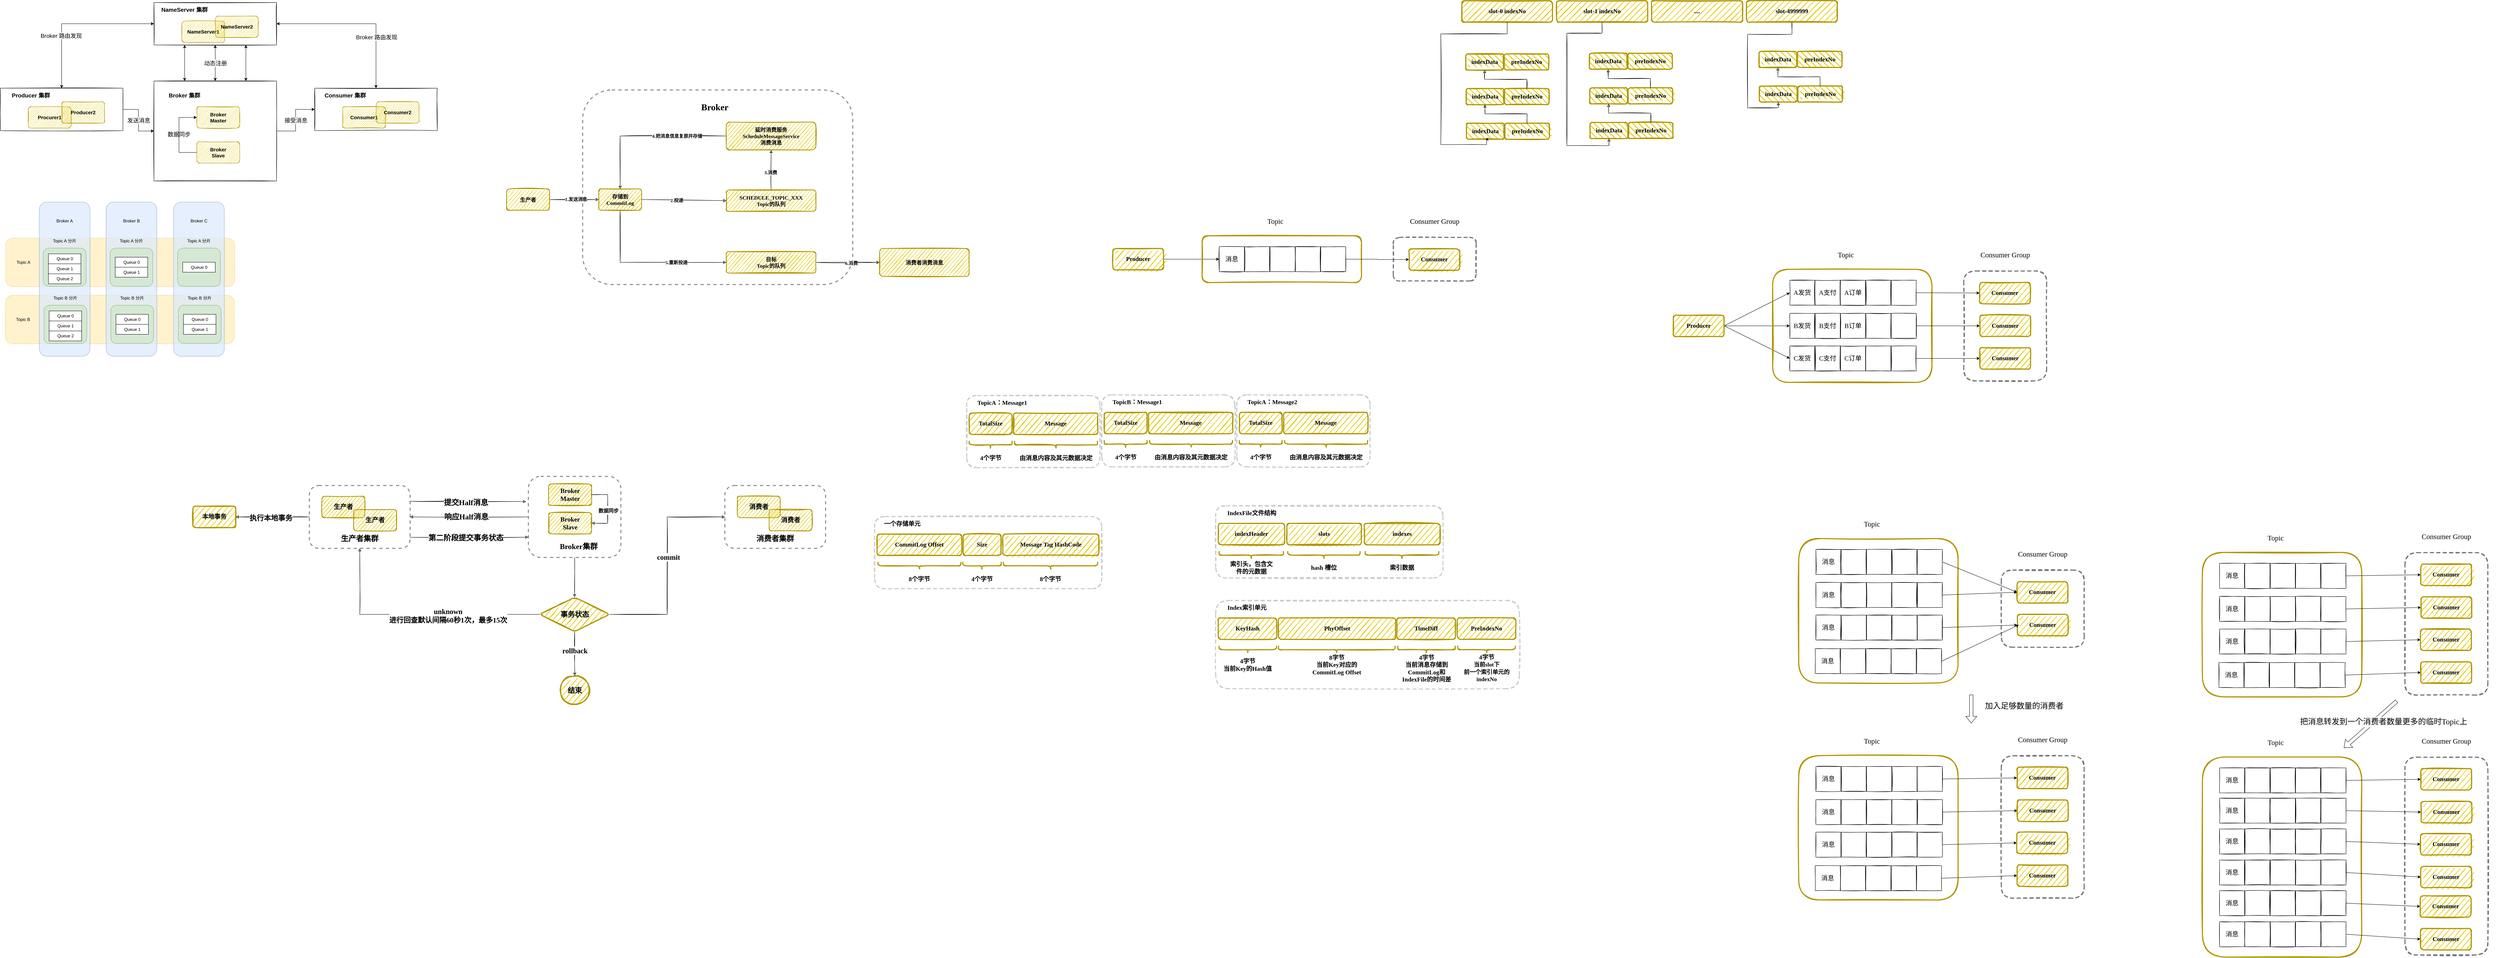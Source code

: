 <mxfile version="19.0.3" type="device"><diagram id="fCz6KgEIGMpsfZOyHxQ9" name="第 1 页"><mxGraphModel dx="2156" dy="1325" grid="0" gridSize="10" guides="1" tooltips="1" connect="1" arrows="1" fold="1" page="1" pageScale="1" pageWidth="827" pageHeight="1169" math="0" shadow="0"><root><mxCell id="0"/><mxCell id="1" parent="0"/><mxCell id="spWdFSxEi9Aez1pQPjMD-57" value="" style="group" parent="1" vertex="1" connectable="0"><mxGeometry x="84" y="890" width="641" height="136" as="geometry"/></mxCell><mxCell id="spWdFSxEi9Aez1pQPjMD-58" value="" style="rounded=1;whiteSpace=wrap;html=1;dashed=1;fillColor=#fff2cc;strokeColor=#d6b656;" parent="spWdFSxEi9Aez1pQPjMD-57" vertex="1"><mxGeometry width="641" height="136" as="geometry"/></mxCell><mxCell id="spWdFSxEi9Aez1pQPjMD-59" value="Topic B" style="text;html=1;strokeColor=none;fillColor=none;align=center;verticalAlign=middle;whiteSpace=wrap;rounded=0;dashed=1;opacity=70;" parent="spWdFSxEi9Aez1pQPjMD-57" vertex="1"><mxGeometry x="23.179" y="53" width="53.491" height="30" as="geometry"/></mxCell><mxCell id="spWdFSxEi9Aez1pQPjMD-53" value="" style="group" parent="1" vertex="1" connectable="0"><mxGeometry x="85" y="730" width="641" height="136" as="geometry"/></mxCell><mxCell id="spWdFSxEi9Aez1pQPjMD-50" value="" style="rounded=1;whiteSpace=wrap;html=1;dashed=1;fillColor=#fff2cc;strokeColor=#d6b656;" parent="spWdFSxEi9Aez1pQPjMD-53" vertex="1"><mxGeometry width="641" height="136" as="geometry"/></mxCell><mxCell id="spWdFSxEi9Aez1pQPjMD-51" value="Topic A" style="text;html=1;strokeColor=none;fillColor=none;align=center;verticalAlign=middle;whiteSpace=wrap;rounded=0;dashed=1;opacity=70;" parent="spWdFSxEi9Aez1pQPjMD-53" vertex="1"><mxGeometry x="23.179" y="53" width="53.491" height="30" as="geometry"/></mxCell><mxCell id="PP1jaBMWhBFdj7bIoLDT-40" value="" style="group" parent="1" vertex="1" connectable="0"><mxGeometry x="70" y="70" width="1223" height="522" as="geometry"/></mxCell><mxCell id="PP1jaBMWhBFdj7bIoLDT-23" value="" style="rounded=0;whiteSpace=wrap;html=1;sketch=1;fontSize=14;fillColor=none;" parent="PP1jaBMWhBFdj7bIoLDT-40" vertex="1"><mxGeometry x="430" y="220" width="343" height="280" as="geometry"/></mxCell><mxCell id="PP1jaBMWhBFdj7bIoLDT-7" value="" style="group" parent="PP1jaBMWhBFdj7bIoLDT-40" vertex="1" connectable="0"><mxGeometry x="430" width="343" height="119" as="geometry"/></mxCell><mxCell id="PP1jaBMWhBFdj7bIoLDT-2" value="&lt;b&gt;&lt;font style=&quot;font-size: 14px;&quot;&gt;NameServer1&lt;/font&gt;&lt;/b&gt;" style="rounded=1;whiteSpace=wrap;html=1;fillColor=#e3c800;strokeColor=#B09500;sketch=1;fontColor=#000000;" parent="PP1jaBMWhBFdj7bIoLDT-7" vertex="1"><mxGeometry x="78" y="52" width="120" height="60" as="geometry"/></mxCell><mxCell id="PP1jaBMWhBFdj7bIoLDT-3" value="&lt;b&gt;&lt;font style=&quot;font-size: 14px;&quot;&gt;NameServer2&lt;/font&gt;&lt;/b&gt;" style="rounded=1;whiteSpace=wrap;html=1;fillColor=#e3c800;strokeColor=#B09500;sketch=1;fontColor=#000000;" parent="PP1jaBMWhBFdj7bIoLDT-7" vertex="1"><mxGeometry x="172" y="38" width="120" height="60" as="geometry"/></mxCell><mxCell id="PP1jaBMWhBFdj7bIoLDT-4" value="" style="rounded=0;whiteSpace=wrap;html=1;sketch=1;fontSize=14;fillColor=none;" parent="PP1jaBMWhBFdj7bIoLDT-7" vertex="1"><mxGeometry width="343" height="119" as="geometry"/></mxCell><mxCell id="PP1jaBMWhBFdj7bIoLDT-5" value="&lt;b&gt;NameServer 集群&lt;/b&gt;" style="text;html=1;align=center;verticalAlign=middle;resizable=0;points=[];autosize=1;strokeColor=none;fillColor=none;fontSize=16;" parent="PP1jaBMWhBFdj7bIoLDT-7" vertex="1"><mxGeometry x="10" y="10" width="150" height="20" as="geometry"/></mxCell><mxCell id="PP1jaBMWhBFdj7bIoLDT-28" style="edgeStyle=orthogonalEdgeStyle;rounded=0;orthogonalLoop=1;jettySize=auto;html=1;exitX=0.25;exitY=0;exitDx=0;exitDy=0;entryX=0.25;entryY=1;entryDx=0;entryDy=0;fontSize=16;startArrow=classic;startFill=1;" parent="PP1jaBMWhBFdj7bIoLDT-40" source="PP1jaBMWhBFdj7bIoLDT-23" target="PP1jaBMWhBFdj7bIoLDT-4" edge="1"><mxGeometry relative="1" as="geometry"/></mxCell><mxCell id="PP1jaBMWhBFdj7bIoLDT-30" style="edgeStyle=orthogonalEdgeStyle;rounded=0;orthogonalLoop=1;jettySize=auto;html=1;exitX=0.75;exitY=0;exitDx=0;exitDy=0;entryX=0.75;entryY=1;entryDx=0;entryDy=0;fontSize=16;startArrow=classic;startFill=1;" parent="PP1jaBMWhBFdj7bIoLDT-40" source="PP1jaBMWhBFdj7bIoLDT-23" target="PP1jaBMWhBFdj7bIoLDT-4" edge="1"><mxGeometry relative="1" as="geometry"/></mxCell><mxCell id="PP1jaBMWhBFdj7bIoLDT-13" value="" style="group" parent="PP1jaBMWhBFdj7bIoLDT-40" vertex="1" connectable="0"><mxGeometry y="240" width="343" height="119" as="geometry"/></mxCell><mxCell id="PP1jaBMWhBFdj7bIoLDT-11" value="" style="rounded=0;whiteSpace=wrap;html=1;sketch=1;fontSize=14;fillColor=none;" parent="PP1jaBMWhBFdj7bIoLDT-13" vertex="1"><mxGeometry width="343" height="119" as="geometry"/></mxCell><mxCell id="PP1jaBMWhBFdj7bIoLDT-9" value="&lt;b&gt;&lt;font style=&quot;font-size: 14px;&quot;&gt;Procurer1&lt;/font&gt;&lt;/b&gt;" style="rounded=1;whiteSpace=wrap;html=1;fillColor=#e3c800;strokeColor=#B09500;sketch=1;fontColor=#000000;" parent="PP1jaBMWhBFdj7bIoLDT-13" vertex="1"><mxGeometry x="78" y="52" width="120" height="60" as="geometry"/></mxCell><mxCell id="PP1jaBMWhBFdj7bIoLDT-10" value="&lt;b&gt;&lt;font style=&quot;font-size: 14px;&quot;&gt;Producer2&lt;/font&gt;&lt;/b&gt;" style="rounded=1;whiteSpace=wrap;html=1;fillColor=#e3c800;strokeColor=#B09500;sketch=1;fontColor=#000000;" parent="PP1jaBMWhBFdj7bIoLDT-13" vertex="1"><mxGeometry x="172" y="38" width="120" height="60" as="geometry"/></mxCell><mxCell id="PP1jaBMWhBFdj7bIoLDT-12" value="&lt;b&gt;Producer 集群&lt;/b&gt;" style="text;html=1;align=center;verticalAlign=middle;resizable=0;points=[];autosize=1;strokeColor=none;fillColor=none;fontSize=16;" parent="PP1jaBMWhBFdj7bIoLDT-13" vertex="1"><mxGeometry x="25" y="10" width="120" height="20" as="geometry"/></mxCell><mxCell id="PP1jaBMWhBFdj7bIoLDT-19" value="" style="group" parent="PP1jaBMWhBFdj7bIoLDT-40" vertex="1" connectable="0"><mxGeometry x="880" y="240" width="343" height="119" as="geometry"/></mxCell><mxCell id="PP1jaBMWhBFdj7bIoLDT-15" value="" style="rounded=0;whiteSpace=wrap;html=1;sketch=1;fontSize=14;fillColor=none;" parent="PP1jaBMWhBFdj7bIoLDT-19" vertex="1"><mxGeometry width="343" height="119" as="geometry"/></mxCell><mxCell id="PP1jaBMWhBFdj7bIoLDT-16" value="&lt;b&gt;&lt;font style=&quot;font-size: 14px;&quot;&gt;Consumer1&lt;/font&gt;&lt;/b&gt;" style="rounded=1;whiteSpace=wrap;html=1;fillColor=#e3c800;strokeColor=#B09500;sketch=1;fontColor=#000000;" parent="PP1jaBMWhBFdj7bIoLDT-19" vertex="1"><mxGeometry x="78" y="52" width="120" height="60" as="geometry"/></mxCell><mxCell id="PP1jaBMWhBFdj7bIoLDT-17" value="&lt;b&gt;&lt;font style=&quot;font-size: 14px;&quot;&gt;Consumer2&lt;/font&gt;&lt;/b&gt;" style="rounded=1;whiteSpace=wrap;html=1;fillColor=#e3c800;strokeColor=#B09500;sketch=1;fontColor=#000000;" parent="PP1jaBMWhBFdj7bIoLDT-19" vertex="1"><mxGeometry x="172" y="38" width="120" height="60" as="geometry"/></mxCell><mxCell id="PP1jaBMWhBFdj7bIoLDT-18" value="&lt;b&gt;Consumer 集群&lt;/b&gt;" style="text;html=1;align=center;verticalAlign=middle;resizable=0;points=[];autosize=1;strokeColor=none;fillColor=none;fontSize=16;" parent="PP1jaBMWhBFdj7bIoLDT-19" vertex="1"><mxGeometry x="20" y="10" width="130" height="20" as="geometry"/></mxCell><mxCell id="PP1jaBMWhBFdj7bIoLDT-21" value="&lt;b&gt;&lt;font style=&quot;font-size: 14px;&quot;&gt;Broker&lt;br&gt;Master&lt;br&gt;&lt;/font&gt;&lt;/b&gt;" style="rounded=1;whiteSpace=wrap;html=1;fillColor=#e3c800;strokeColor=#B09500;sketch=1;fontColor=#000000;" parent="PP1jaBMWhBFdj7bIoLDT-40" vertex="1"><mxGeometry x="550" y="292" width="120" height="60" as="geometry"/></mxCell><mxCell id="PP1jaBMWhBFdj7bIoLDT-25" style="edgeStyle=orthogonalEdgeStyle;rounded=0;orthogonalLoop=1;jettySize=auto;html=1;exitX=0;exitY=0.5;exitDx=0;exitDy=0;entryX=0;entryY=0.5;entryDx=0;entryDy=0;fontSize=16;" parent="PP1jaBMWhBFdj7bIoLDT-40" source="PP1jaBMWhBFdj7bIoLDT-22" target="PP1jaBMWhBFdj7bIoLDT-21" edge="1"><mxGeometry relative="1" as="geometry"><Array as="points"><mxPoint x="500" y="420"/><mxPoint x="500" y="322"/></Array></mxGeometry></mxCell><mxCell id="PP1jaBMWhBFdj7bIoLDT-22" value="&lt;b&gt;&lt;font style=&quot;font-size: 14px;&quot;&gt;Broker&lt;br&gt;Slave&lt;br&gt;&lt;/font&gt;&lt;/b&gt;" style="rounded=1;whiteSpace=wrap;html=1;fillColor=#e3c800;strokeColor=#B09500;sketch=1;fontColor=#000000;" parent="PP1jaBMWhBFdj7bIoLDT-40" vertex="1"><mxGeometry x="550" y="390" width="120" height="60" as="geometry"/></mxCell><mxCell id="PP1jaBMWhBFdj7bIoLDT-24" value="&lt;b&gt;Broker 集群&lt;/b&gt;" style="text;html=1;align=center;verticalAlign=middle;resizable=0;points=[];autosize=1;strokeColor=none;fillColor=none;fontSize=16;" parent="PP1jaBMWhBFdj7bIoLDT-40" vertex="1"><mxGeometry x="465" y="250" width="100" height="20" as="geometry"/></mxCell><mxCell id="PP1jaBMWhBFdj7bIoLDT-27" value="数据同步" style="text;html=1;align=center;verticalAlign=middle;resizable=0;points=[];autosize=1;strokeColor=none;fillColor=none;fontSize=16;" parent="PP1jaBMWhBFdj7bIoLDT-40" vertex="1"><mxGeometry x="460" y="359" width="80" height="20" as="geometry"/></mxCell><mxCell id="PP1jaBMWhBFdj7bIoLDT-31" value="动态注册" style="text;html=1;align=center;verticalAlign=middle;resizable=0;points=[];autosize=1;strokeColor=none;fillColor=none;fontSize=16;" parent="PP1jaBMWhBFdj7bIoLDT-40" vertex="1"><mxGeometry x="561.5" y="160" width="80" height="20" as="geometry"/></mxCell><mxCell id="PP1jaBMWhBFdj7bIoLDT-33" value="" style="edgeStyle=orthogonalEdgeStyle;rounded=0;orthogonalLoop=1;jettySize=auto;html=1;exitX=0.5;exitY=0;exitDx=0;exitDy=0;entryX=0.5;entryY=1;entryDx=0;entryDy=0;fontSize=16;startArrow=classic;startFill=1;endArrow=none;" parent="PP1jaBMWhBFdj7bIoLDT-40" source="PP1jaBMWhBFdj7bIoLDT-23" target="PP1jaBMWhBFdj7bIoLDT-31" edge="1"><mxGeometry relative="1" as="geometry"><mxPoint x="601.5" y="220" as="sourcePoint"/><mxPoint x="601.5" y="119" as="targetPoint"/></mxGeometry></mxCell><mxCell id="PP1jaBMWhBFdj7bIoLDT-34" style="edgeStyle=orthogonalEdgeStyle;rounded=0;orthogonalLoop=1;jettySize=auto;html=1;exitX=0;exitY=0.5;exitDx=0;exitDy=0;entryX=0.5;entryY=0;entryDx=0;entryDy=0;fontSize=16;startArrow=classic;startFill=1;" parent="PP1jaBMWhBFdj7bIoLDT-40" source="PP1jaBMWhBFdj7bIoLDT-4" target="PP1jaBMWhBFdj7bIoLDT-11" edge="1"><mxGeometry relative="1" as="geometry"/></mxCell><mxCell id="PP1jaBMWhBFdj7bIoLDT-35" value="Broker 路由发现" style="edgeLabel;html=1;align=center;verticalAlign=middle;resizable=0;points=[];fontSize=16;" parent="PP1jaBMWhBFdj7bIoLDT-34" vertex="1" connectable="0"><mxGeometry x="0.324" y="-2" relative="1" as="geometry"><mxPoint y="1" as="offset"/></mxGeometry></mxCell><mxCell id="PP1jaBMWhBFdj7bIoLDT-39" value="接受消息" style="edgeStyle=orthogonalEdgeStyle;rounded=0;orthogonalLoop=1;jettySize=auto;html=1;exitX=1;exitY=0.5;exitDx=0;exitDy=0;entryX=0;entryY=0.5;entryDx=0;entryDy=0;fontSize=16;startArrow=none;startFill=0;" parent="PP1jaBMWhBFdj7bIoLDT-40" source="PP1jaBMWhBFdj7bIoLDT-23" target="PP1jaBMWhBFdj7bIoLDT-15" edge="1"><mxGeometry relative="1" as="geometry"/></mxCell><mxCell id="PP1jaBMWhBFdj7bIoLDT-36" style="edgeStyle=orthogonalEdgeStyle;rounded=0;orthogonalLoop=1;jettySize=auto;html=1;exitX=1;exitY=0.5;exitDx=0;exitDy=0;fontSize=16;startArrow=classic;startFill=1;" parent="PP1jaBMWhBFdj7bIoLDT-40" source="PP1jaBMWhBFdj7bIoLDT-4" target="PP1jaBMWhBFdj7bIoLDT-15" edge="1"><mxGeometry relative="1" as="geometry"/></mxCell><mxCell id="PP1jaBMWhBFdj7bIoLDT-37" value="Broker 路由发现" style="edgeLabel;html=1;align=center;verticalAlign=middle;resizable=0;points=[];fontSize=16;" parent="PP1jaBMWhBFdj7bIoLDT-36" vertex="1" connectable="0"><mxGeometry x="0.379" y="1" relative="1" as="geometry"><mxPoint y="-1" as="offset"/></mxGeometry></mxCell><mxCell id="PP1jaBMWhBFdj7bIoLDT-29" style="edgeStyle=orthogonalEdgeStyle;rounded=0;orthogonalLoop=1;jettySize=auto;html=1;exitX=0.5;exitY=0;exitDx=0;exitDy=0;entryX=0.5;entryY=1;entryDx=0;entryDy=0;fontSize=16;startArrow=none;startFill=1;" parent="PP1jaBMWhBFdj7bIoLDT-40" source="PP1jaBMWhBFdj7bIoLDT-31" target="PP1jaBMWhBFdj7bIoLDT-4" edge="1"><mxGeometry relative="1" as="geometry"/></mxCell><mxCell id="PP1jaBMWhBFdj7bIoLDT-38" value="发送消息" style="edgeStyle=orthogonalEdgeStyle;rounded=0;orthogonalLoop=1;jettySize=auto;html=1;exitX=1;exitY=0.5;exitDx=0;exitDy=0;fontSize=16;startArrow=none;startFill=0;" parent="PP1jaBMWhBFdj7bIoLDT-40" source="PP1jaBMWhBFdj7bIoLDT-11" target="PP1jaBMWhBFdj7bIoLDT-23" edge="1"><mxGeometry relative="1" as="geometry"/></mxCell><mxCell id="spWdFSxEi9Aez1pQPjMD-1" value="" style="rounded=1;whiteSpace=wrap;html=1;fillColor=#dae8fc;strokeColor=#6c8ebf;opacity=70;" parent="1" vertex="1"><mxGeometry x="179" y="629" width="142" height="432" as="geometry"/></mxCell><mxCell id="spWdFSxEi9Aez1pQPjMD-7" value="" style="group" parent="1" vertex="1" connectable="0"><mxGeometry x="190" y="723" width="120" height="142" as="geometry"/></mxCell><mxCell id="spWdFSxEi9Aez1pQPjMD-2" value="" style="rounded=1;whiteSpace=wrap;html=1;fillColor=#d5e8d4;strokeColor=#82b366;" parent="spWdFSxEi9Aez1pQPjMD-7" vertex="1"><mxGeometry y="35" width="120" height="107" as="geometry"/></mxCell><mxCell id="spWdFSxEi9Aez1pQPjMD-3" value="Queue 0" style="rounded=0;whiteSpace=wrap;html=1;" parent="spWdFSxEi9Aez1pQPjMD-7" vertex="1"><mxGeometry x="14.5" y="51" width="91" height="28" as="geometry"/></mxCell><mxCell id="spWdFSxEi9Aez1pQPjMD-4" value="Queue 1" style="rounded=0;whiteSpace=wrap;html=1;" parent="spWdFSxEi9Aez1pQPjMD-7" vertex="1"><mxGeometry x="14.5" y="79" width="91" height="28" as="geometry"/></mxCell><mxCell id="spWdFSxEi9Aez1pQPjMD-5" value="Queue 2" style="rounded=0;whiteSpace=wrap;html=1;" parent="spWdFSxEi9Aez1pQPjMD-7" vertex="1"><mxGeometry x="14.5" y="107" width="91" height="28" as="geometry"/></mxCell><mxCell id="spWdFSxEi9Aez1pQPjMD-6" value="Topic A 分片" style="text;html=1;strokeColor=none;fillColor=none;align=center;verticalAlign=middle;whiteSpace=wrap;rounded=0;" parent="spWdFSxEi9Aez1pQPjMD-7" vertex="1"><mxGeometry x="23" width="74" height="30" as="geometry"/></mxCell><mxCell id="spWdFSxEi9Aez1pQPjMD-9" value="" style="group" parent="1" vertex="1" connectable="0"><mxGeometry x="192" y="883" width="120" height="142" as="geometry"/></mxCell><mxCell id="spWdFSxEi9Aez1pQPjMD-10" value="" style="rounded=1;whiteSpace=wrap;html=1;fillColor=#d5e8d4;strokeColor=#82b366;" parent="spWdFSxEi9Aez1pQPjMD-9" vertex="1"><mxGeometry y="35" width="120" height="107" as="geometry"/></mxCell><mxCell id="spWdFSxEi9Aez1pQPjMD-11" value="Queue 0" style="rounded=0;whiteSpace=wrap;html=1;" parent="spWdFSxEi9Aez1pQPjMD-9" vertex="1"><mxGeometry x="14.5" y="51" width="91" height="28" as="geometry"/></mxCell><mxCell id="spWdFSxEi9Aez1pQPjMD-12" value="Queue 1" style="rounded=0;whiteSpace=wrap;html=1;" parent="spWdFSxEi9Aez1pQPjMD-9" vertex="1"><mxGeometry x="14.5" y="79" width="91" height="28" as="geometry"/></mxCell><mxCell id="spWdFSxEi9Aez1pQPjMD-13" value="Queue 2" style="rounded=0;whiteSpace=wrap;html=1;" parent="spWdFSxEi9Aez1pQPjMD-9" vertex="1"><mxGeometry x="14.5" y="107" width="91" height="28" as="geometry"/></mxCell><mxCell id="spWdFSxEi9Aez1pQPjMD-14" value="Topic B 分片" style="text;html=1;strokeColor=none;fillColor=none;align=center;verticalAlign=middle;whiteSpace=wrap;rounded=0;" parent="spWdFSxEi9Aez1pQPjMD-9" vertex="1"><mxGeometry x="23" width="74" height="30" as="geometry"/></mxCell><mxCell id="spWdFSxEi9Aez1pQPjMD-21" value="" style="rounded=1;whiteSpace=wrap;html=1;fillColor=#dae8fc;strokeColor=#6c8ebf;opacity=70;" parent="1" vertex="1"><mxGeometry x="366" y="629" width="142" height="432" as="geometry"/></mxCell><mxCell id="spWdFSxEi9Aez1pQPjMD-22" value="" style="group" parent="1" vertex="1" connectable="0"><mxGeometry x="377" y="723" width="120" height="142" as="geometry"/></mxCell><mxCell id="spWdFSxEi9Aez1pQPjMD-23" value="" style="rounded=1;whiteSpace=wrap;html=1;fillColor=#d5e8d4;strokeColor=#82b366;" parent="spWdFSxEi9Aez1pQPjMD-22" vertex="1"><mxGeometry y="35" width="120" height="107" as="geometry"/></mxCell><mxCell id="spWdFSxEi9Aez1pQPjMD-24" value="Queue 0" style="rounded=0;whiteSpace=wrap;html=1;" parent="spWdFSxEi9Aez1pQPjMD-22" vertex="1"><mxGeometry x="14.5" y="60.5" width="91" height="28" as="geometry"/></mxCell><mxCell id="spWdFSxEi9Aez1pQPjMD-25" value="Queue 1" style="rounded=0;whiteSpace=wrap;html=1;" parent="spWdFSxEi9Aez1pQPjMD-22" vertex="1"><mxGeometry x="14.5" y="88.5" width="91" height="28" as="geometry"/></mxCell><mxCell id="spWdFSxEi9Aez1pQPjMD-27" value="Topic A 分片" style="text;html=1;strokeColor=none;fillColor=none;align=center;verticalAlign=middle;whiteSpace=wrap;rounded=0;" parent="spWdFSxEi9Aez1pQPjMD-22" vertex="1"><mxGeometry x="23" width="74" height="30" as="geometry"/></mxCell><mxCell id="spWdFSxEi9Aez1pQPjMD-28" value="" style="group" parent="1" vertex="1" connectable="0"><mxGeometry x="379" y="883" width="120" height="142" as="geometry"/></mxCell><mxCell id="spWdFSxEi9Aez1pQPjMD-29" value="" style="rounded=1;whiteSpace=wrap;html=1;fillColor=#d5e8d4;strokeColor=#82b366;" parent="spWdFSxEi9Aez1pQPjMD-28" vertex="1"><mxGeometry y="35" width="120" height="107" as="geometry"/></mxCell><mxCell id="spWdFSxEi9Aez1pQPjMD-30" value="Queue 0" style="rounded=0;whiteSpace=wrap;html=1;" parent="spWdFSxEi9Aez1pQPjMD-28" vertex="1"><mxGeometry x="14.5" y="60.5" width="91" height="28" as="geometry"/></mxCell><mxCell id="spWdFSxEi9Aez1pQPjMD-31" value="Queue 1" style="rounded=0;whiteSpace=wrap;html=1;" parent="spWdFSxEi9Aez1pQPjMD-28" vertex="1"><mxGeometry x="14.5" y="88.5" width="91" height="28" as="geometry"/></mxCell><mxCell id="spWdFSxEi9Aez1pQPjMD-33" value="Topic B 分片" style="text;html=1;strokeColor=none;fillColor=none;align=center;verticalAlign=middle;whiteSpace=wrap;rounded=0;" parent="spWdFSxEi9Aez1pQPjMD-28" vertex="1"><mxGeometry x="23" width="74" height="30" as="geometry"/></mxCell><mxCell id="spWdFSxEi9Aez1pQPjMD-34" value="" style="rounded=1;whiteSpace=wrap;html=1;fillColor=#dae8fc;strokeColor=#6c8ebf;opacity=70;" parent="1" vertex="1"><mxGeometry x="555" y="629" width="142" height="432" as="geometry"/></mxCell><mxCell id="spWdFSxEi9Aez1pQPjMD-35" value="" style="group" parent="1" vertex="1" connectable="0"><mxGeometry x="566" y="723" width="120" height="142" as="geometry"/></mxCell><mxCell id="spWdFSxEi9Aez1pQPjMD-36" value="" style="rounded=1;whiteSpace=wrap;html=1;fillColor=#d5e8d4;strokeColor=#82b366;" parent="spWdFSxEi9Aez1pQPjMD-35" vertex="1"><mxGeometry y="35" width="120" height="107" as="geometry"/></mxCell><mxCell id="spWdFSxEi9Aez1pQPjMD-37" value="Queue 0" style="rounded=0;whiteSpace=wrap;html=1;" parent="spWdFSxEi9Aez1pQPjMD-35" vertex="1"><mxGeometry x="14.5" y="74.5" width="91" height="28" as="geometry"/></mxCell><mxCell id="spWdFSxEi9Aez1pQPjMD-40" value="Topic A 分片" style="text;html=1;strokeColor=none;fillColor=none;align=center;verticalAlign=middle;whiteSpace=wrap;rounded=0;" parent="spWdFSxEi9Aez1pQPjMD-35" vertex="1"><mxGeometry x="23" width="74" height="30" as="geometry"/></mxCell><mxCell id="spWdFSxEi9Aez1pQPjMD-41" value="" style="group" parent="1" vertex="1" connectable="0"><mxGeometry x="568" y="883" width="120" height="142" as="geometry"/></mxCell><mxCell id="spWdFSxEi9Aez1pQPjMD-42" value="" style="rounded=1;whiteSpace=wrap;html=1;fillColor=#d5e8d4;strokeColor=#82b366;" parent="spWdFSxEi9Aez1pQPjMD-41" vertex="1"><mxGeometry y="35" width="120" height="107" as="geometry"/></mxCell><mxCell id="spWdFSxEi9Aez1pQPjMD-43" value="Queue 0" style="rounded=0;whiteSpace=wrap;html=1;" parent="spWdFSxEi9Aez1pQPjMD-41" vertex="1"><mxGeometry x="14.5" y="60.5" width="91" height="28" as="geometry"/></mxCell><mxCell id="spWdFSxEi9Aez1pQPjMD-44" value="Queue 1" style="rounded=0;whiteSpace=wrap;html=1;" parent="spWdFSxEi9Aez1pQPjMD-41" vertex="1"><mxGeometry x="14.5" y="88.5" width="91" height="28" as="geometry"/></mxCell><mxCell id="spWdFSxEi9Aez1pQPjMD-46" value="Topic B 分片" style="text;html=1;strokeColor=none;fillColor=none;align=center;verticalAlign=middle;whiteSpace=wrap;rounded=0;" parent="spWdFSxEi9Aez1pQPjMD-41" vertex="1"><mxGeometry x="23" width="74" height="30" as="geometry"/></mxCell><mxCell id="spWdFSxEi9Aez1pQPjMD-47" value="Broker A" style="text;html=1;strokeColor=none;fillColor=none;align=center;verticalAlign=middle;whiteSpace=wrap;rounded=0;" parent="1" vertex="1"><mxGeometry x="220" y="667" width="60" height="30" as="geometry"/></mxCell><mxCell id="spWdFSxEi9Aez1pQPjMD-48" value="Broker B" style="text;html=1;strokeColor=none;fillColor=none;align=center;verticalAlign=middle;whiteSpace=wrap;rounded=0;" parent="1" vertex="1"><mxGeometry x="407" y="667" width="60" height="30" as="geometry"/></mxCell><mxCell id="spWdFSxEi9Aez1pQPjMD-49" value="Broker C" style="text;html=1;strokeColor=none;fillColor=none;align=center;verticalAlign=middle;whiteSpace=wrap;rounded=0;" parent="1" vertex="1"><mxGeometry x="596" y="667" width="60" height="30" as="geometry"/></mxCell><mxCell id="P3QTWAI4zz4u9we7OQeD-5" style="edgeStyle=orthogonalEdgeStyle;rounded=0;orthogonalLoop=1;jettySize=auto;html=1;exitX=1;exitY=0.5;exitDx=0;exitDy=0;fontFamily=Helvetica;fontSize=12;fontColor=#000000;sketch=1;" parent="1" source="P3QTWAI4zz4u9we7OQeD-3" target="P3QTWAI4zz4u9we7OQeD-4" edge="1"><mxGeometry relative="1" as="geometry"/></mxCell><mxCell id="P3QTWAI4zz4u9we7OQeD-6" value="&lt;font size=&quot;1&quot; face=&quot;Verdana&quot;&gt;&lt;b style=&quot;font-size: 13px;&quot;&gt;1.发送消息&lt;/b&gt;&lt;/font&gt;" style="edgeLabel;html=1;align=center;verticalAlign=middle;resizable=0;points=[];fontSize=12;fontFamily=Helvetica;fontColor=#000000;" parent="P3QTWAI4zz4u9we7OQeD-5" vertex="1" connectable="0"><mxGeometry x="0.214" y="1" relative="1" as="geometry"><mxPoint x="-10" as="offset"/></mxGeometry></mxCell><mxCell id="P3QTWAI4zz4u9we7OQeD-3" value="&lt;font style=&quot;font-size: 15px;&quot; face=&quot;Verdana&quot;&gt;&lt;b&gt;生产者&lt;/b&gt;&lt;/font&gt;" style="rounded=1;whiteSpace=wrap;html=1;sketch=1;fillStyle=auto;shadow=0;glass=0;fillColor=#e3c800;strokeColor=#B09500;fontColor=#000000;strokeWidth=2;" parent="1" vertex="1"><mxGeometry x="1487" y="592" width="120" height="60" as="geometry"/></mxCell><mxCell id="P3QTWAI4zz4u9we7OQeD-8" style="rounded=0;sketch=1;orthogonalLoop=1;jettySize=auto;html=1;exitX=1;exitY=0.5;exitDx=0;exitDy=0;entryX=0;entryY=0.5;entryDx=0;entryDy=0;fontFamily=Verdana;fontSize=13;fontColor=#000000;" parent="1" source="P3QTWAI4zz4u9we7OQeD-4" target="P3QTWAI4zz4u9we7OQeD-7" edge="1"><mxGeometry relative="1" as="geometry"/></mxCell><mxCell id="P3QTWAI4zz4u9we7OQeD-9" value="&lt;b&gt;2.投递&lt;/b&gt;" style="edgeLabel;html=1;align=center;verticalAlign=middle;resizable=0;points=[];fontSize=13;fontFamily=Verdana;fontColor=#000000;" parent="P3QTWAI4zz4u9we7OQeD-8" vertex="1" connectable="0"><mxGeometry x="0.29" y="-2" relative="1" as="geometry"><mxPoint x="-55" y="-2" as="offset"/></mxGeometry></mxCell><mxCell id="P3QTWAI4zz4u9we7OQeD-16" style="edgeStyle=orthogonalEdgeStyle;rounded=0;sketch=1;orthogonalLoop=1;jettySize=auto;html=1;exitX=0.5;exitY=1;exitDx=0;exitDy=0;entryX=0;entryY=0.5;entryDx=0;entryDy=0;fontFamily=Verdana;fontSize=13;fontColor=#000000;" parent="1" source="P3QTWAI4zz4u9we7OQeD-4" target="P3QTWAI4zz4u9we7OQeD-15" edge="1"><mxGeometry relative="1" as="geometry"/></mxCell><mxCell id="P3QTWAI4zz4u9we7OQeD-17" value="&lt;b&gt;5.重新投递&lt;/b&gt;" style="edgeLabel;html=1;align=center;verticalAlign=middle;resizable=0;points=[];fontSize=13;fontFamily=Verdana;fontColor=#000000;" parent="P3QTWAI4zz4u9we7OQeD-16" vertex="1" connectable="0"><mxGeometry x="-0.085" y="-1" relative="1" as="geometry"><mxPoint x="100" y="-1" as="offset"/></mxGeometry></mxCell><mxCell id="P3QTWAI4zz4u9we7OQeD-4" value="&lt;font style=&quot;font-size: 15px;&quot; face=&quot;Verdana&quot;&gt;&lt;b&gt;存储到CommitLog&lt;/b&gt;&lt;/font&gt;" style="rounded=1;whiteSpace=wrap;html=1;sketch=1;fillStyle=auto;shadow=0;glass=0;fillColor=#e3c800;strokeColor=#B09500;fontColor=#000000;strokeWidth=2;" parent="1" vertex="1"><mxGeometry x="1745" y="592" width="120" height="60" as="geometry"/></mxCell><mxCell id="P3QTWAI4zz4u9we7OQeD-11" style="edgeStyle=none;rounded=0;sketch=1;orthogonalLoop=1;jettySize=auto;html=1;exitX=0.5;exitY=0;exitDx=0;exitDy=0;entryX=0.5;entryY=1;entryDx=0;entryDy=0;fontFamily=Verdana;fontSize=13;fontColor=#000000;" parent="1" source="P3QTWAI4zz4u9we7OQeD-7" target="P3QTWAI4zz4u9we7OQeD-10" edge="1"><mxGeometry relative="1" as="geometry"/></mxCell><mxCell id="P3QTWAI4zz4u9we7OQeD-12" value="&lt;b&gt;3.消费&lt;/b&gt;" style="edgeLabel;html=1;align=center;verticalAlign=middle;resizable=0;points=[];fontSize=13;fontFamily=Verdana;fontColor=#000000;" parent="P3QTWAI4zz4u9we7OQeD-11" vertex="1" connectable="0"><mxGeometry x="-0.116" y="2" relative="1" as="geometry"><mxPoint as="offset"/></mxGeometry></mxCell><mxCell id="P3QTWAI4zz4u9we7OQeD-7" value="&lt;font style=&quot;font-size: 15px;&quot; face=&quot;Verdana&quot;&gt;&lt;b&gt;SCHEDULE_TOPIC_XXX&lt;br&gt;Topic的队列&lt;br&gt;&lt;/b&gt;&lt;/font&gt;" style="rounded=1;whiteSpace=wrap;html=1;sketch=1;fillStyle=auto;shadow=0;glass=0;fillColor=#e3c800;strokeColor=#B09500;fontColor=#000000;strokeWidth=2;" parent="1" vertex="1"><mxGeometry x="2102" y="595" width="251" height="60" as="geometry"/></mxCell><mxCell id="LyRTq_NiJobdFCiYekJa-3" style="edgeStyle=orthogonalEdgeStyle;rounded=0;orthogonalLoop=1;jettySize=auto;html=1;exitX=0;exitY=0.5;exitDx=0;exitDy=0;entryX=0.5;entryY=0;entryDx=0;entryDy=0;sketch=1;" parent="1" source="P3QTWAI4zz4u9we7OQeD-10" target="P3QTWAI4zz4u9we7OQeD-4" edge="1"><mxGeometry relative="1" as="geometry"/></mxCell><mxCell id="LyRTq_NiJobdFCiYekJa-4" value="&lt;b style=&quot;font-family: Verdana; font-size: 13px;&quot;&gt;4.把消息信息复原并存储&lt;/b&gt;" style="edgeLabel;html=1;align=center;verticalAlign=middle;resizable=0;points=[];" parent="LyRTq_NiJobdFCiYekJa-3" vertex="1" connectable="0"><mxGeometry x="-0.006" y="4" relative="1" as="geometry"><mxPoint x="83" y="-4" as="offset"/></mxGeometry></mxCell><mxCell id="P3QTWAI4zz4u9we7OQeD-10" value="&lt;font style=&quot;font-size: 15px;&quot; face=&quot;Verdana&quot;&gt;&lt;b&gt;延时消费服务&lt;br&gt;ScheduleMessageService&lt;br&gt;消费消息&lt;br&gt;&lt;/b&gt;&lt;/font&gt;" style="rounded=1;whiteSpace=wrap;html=1;sketch=1;fillStyle=auto;shadow=0;glass=0;fillColor=#e3c800;strokeColor=#B09500;fontColor=#000000;strokeWidth=2;" parent="1" vertex="1"><mxGeometry x="2102" y="405" width="251" height="78" as="geometry"/></mxCell><mxCell id="P3QTWAI4zz4u9we7OQeD-19" style="edgeStyle=none;rounded=0;sketch=1;orthogonalLoop=1;jettySize=auto;html=1;exitX=1;exitY=0.5;exitDx=0;exitDy=0;entryX=0;entryY=0.5;entryDx=0;entryDy=0;fontFamily=Verdana;fontSize=13;fontColor=#000000;" parent="1" source="P3QTWAI4zz4u9we7OQeD-15" target="P3QTWAI4zz4u9we7OQeD-18" edge="1"><mxGeometry relative="1" as="geometry"/></mxCell><mxCell id="P3QTWAI4zz4u9we7OQeD-20" value="&lt;b&gt;6.消费&lt;/b&gt;" style="edgeLabel;html=1;align=center;verticalAlign=middle;resizable=0;points=[];fontSize=13;fontFamily=Verdana;fontColor=#000000;" parent="P3QTWAI4zz4u9we7OQeD-19" vertex="1" connectable="0"><mxGeometry x="0.107" y="-2" relative="1" as="geometry"><mxPoint as="offset"/></mxGeometry></mxCell><mxCell id="P3QTWAI4zz4u9we7OQeD-15" value="&lt;font style=&quot;font-size: 15px;&quot; face=&quot;Verdana&quot;&gt;&lt;b&gt;目标&lt;br&gt;Topic的队列&lt;br&gt;&lt;/b&gt;&lt;/font&gt;" style="rounded=1;whiteSpace=wrap;html=1;sketch=1;fillStyle=auto;shadow=0;glass=0;fillColor=#e3c800;strokeColor=#B09500;fontColor=#000000;strokeWidth=2;" parent="1" vertex="1"><mxGeometry x="2102" y="768" width="251" height="60" as="geometry"/></mxCell><mxCell id="P3QTWAI4zz4u9we7OQeD-18" value="&lt;font style=&quot;font-size: 15px;&quot; face=&quot;Verdana&quot;&gt;&lt;b&gt;消费者消费消息&lt;br&gt;&lt;/b&gt;&lt;/font&gt;" style="rounded=1;whiteSpace=wrap;html=1;sketch=1;fillStyle=auto;shadow=0;glass=0;fillColor=#e3c800;strokeColor=#B09500;fontColor=#000000;strokeWidth=2;" parent="1" vertex="1"><mxGeometry x="2531" y="759" width="251" height="78" as="geometry"/></mxCell><mxCell id="LyRTq_NiJobdFCiYekJa-5" value="" style="rounded=1;whiteSpace=wrap;html=1;dashed=1;strokeWidth=3;strokeColor=#919191;fillColor=none;" parent="1" vertex="1"><mxGeometry x="1700" y="315" width="756" height="545" as="geometry"/></mxCell><mxCell id="LyRTq_NiJobdFCiYekJa-6" value="&lt;font style=&quot;font-size: 25px;&quot; face=&quot;Verdana&quot;&gt;&lt;b&gt;Broker&lt;/b&gt;&lt;/font&gt;" style="text;html=1;strokeColor=none;fillColor=none;align=center;verticalAlign=middle;whiteSpace=wrap;rounded=0;dashed=1;" parent="1" vertex="1"><mxGeometry x="2011" y="348" width="118" height="30" as="geometry"/></mxCell><mxCell id="LyRTq_NiJobdFCiYekJa-14" value="" style="group" parent="1" vertex="1" connectable="0"><mxGeometry x="935" y="1423" width="282" height="176" as="geometry"/></mxCell><mxCell id="LyRTq_NiJobdFCiYekJa-10" value="" style="rounded=1;whiteSpace=wrap;html=1;fontFamily=Verdana;fontSize=25;strokeColor=#919191;strokeWidth=3;fillColor=none;dashed=1;" parent="LyRTq_NiJobdFCiYekJa-14" vertex="1"><mxGeometry width="282" height="176" as="geometry"/></mxCell><mxCell id="LyRTq_NiJobdFCiYekJa-11" value="&lt;font size=&quot;1&quot; style=&quot;&quot; face=&quot;Verdana&quot;&gt;&lt;b style=&quot;font-size: 18px;&quot;&gt;生产者&lt;/b&gt;&lt;/font&gt;" style="rounded=1;whiteSpace=wrap;html=1;sketch=1;fillStyle=auto;shadow=0;glass=0;fillColor=#e3c800;strokeColor=#B09500;fontColor=#000000;strokeWidth=2;" parent="LyRTq_NiJobdFCiYekJa-14" vertex="1"><mxGeometry x="35" y="30" width="120" height="60" as="geometry"/></mxCell><mxCell id="LyRTq_NiJobdFCiYekJa-12" value="&lt;font size=&quot;1&quot; style=&quot;&quot; face=&quot;Verdana&quot;&gt;&lt;b style=&quot;font-size: 18px;&quot;&gt;生产者&lt;/b&gt;&lt;/font&gt;" style="rounded=1;whiteSpace=wrap;html=1;sketch=1;fillStyle=auto;shadow=0;glass=0;fillColor=#e3c800;strokeColor=#B09500;fontColor=#000000;strokeWidth=2;" parent="LyRTq_NiJobdFCiYekJa-14" vertex="1"><mxGeometry x="124" y="67" width="120" height="60" as="geometry"/></mxCell><mxCell id="LyRTq_NiJobdFCiYekJa-13" value="生产者集群" style="text;html=1;strokeColor=none;fillColor=none;align=center;verticalAlign=middle;whiteSpace=wrap;rounded=0;fontFamily=Verdana;fontSize=21;fontStyle=1" parent="LyRTq_NiJobdFCiYekJa-14" vertex="1"><mxGeometry x="53" y="134" width="176" height="30" as="geometry"/></mxCell><mxCell id="LyRTq_NiJobdFCiYekJa-27" value="" style="group" parent="1" vertex="1" connectable="0"><mxGeometry x="1548" y="1397.5" width="259" height="227" as="geometry"/></mxCell><mxCell id="LyRTq_NiJobdFCiYekJa-16" value="" style="rounded=1;whiteSpace=wrap;html=1;dashed=1;fontFamily=Verdana;fontSize=21;strokeColor=#919191;strokeWidth=3;fillColor=none;" parent="LyRTq_NiJobdFCiYekJa-27" vertex="1"><mxGeometry width="259" height="227" as="geometry"/></mxCell><mxCell id="LyRTq_NiJobdFCiYekJa-17" value="&lt;font style=&quot;font-size: 18px;&quot; face=&quot;Verdana&quot;&gt;&lt;b&gt;Broker&lt;br&gt;Master&lt;br&gt;&lt;/b&gt;&lt;/font&gt;" style="rounded=1;whiteSpace=wrap;html=1;sketch=1;fillStyle=auto;shadow=0;glass=0;fillColor=#e3c800;strokeColor=#B09500;fontColor=#000000;strokeWidth=2;" parent="LyRTq_NiJobdFCiYekJa-27" vertex="1"><mxGeometry x="57" y="21" width="120" height="60" as="geometry"/></mxCell><mxCell id="LyRTq_NiJobdFCiYekJa-18" value="&lt;font style=&quot;font-size: 18px;&quot; face=&quot;Verdana&quot;&gt;&lt;b&gt;Broker&lt;br&gt;Slave&lt;br&gt;&lt;/b&gt;&lt;/font&gt;" style="rounded=1;whiteSpace=wrap;html=1;sketch=1;fillStyle=auto;shadow=0;glass=0;fillColor=#e3c800;strokeColor=#B09500;fontColor=#000000;strokeWidth=2;" parent="LyRTq_NiJobdFCiYekJa-27" vertex="1"><mxGeometry x="57" y="101" width="120" height="60" as="geometry"/></mxCell><mxCell id="LyRTq_NiJobdFCiYekJa-22" style="edgeStyle=orthogonalEdgeStyle;rounded=0;sketch=1;orthogonalLoop=1;jettySize=auto;html=1;exitX=1;exitY=0.5;exitDx=0;exitDy=0;entryX=1;entryY=0.5;entryDx=0;entryDy=0;fontFamily=Verdana;fontSize=21;" parent="LyRTq_NiJobdFCiYekJa-27" source="LyRTq_NiJobdFCiYekJa-17" target="LyRTq_NiJobdFCiYekJa-18" edge="1"><mxGeometry relative="1" as="geometry"><Array as="points"><mxPoint x="222" y="51"/><mxPoint x="222" y="131"/></Array></mxGeometry></mxCell><mxCell id="LyRTq_NiJobdFCiYekJa-23" value="&lt;font style=&quot;font-size: 14px;&quot;&gt;&lt;b&gt;数据同步&lt;/b&gt;&lt;/font&gt;" style="edgeLabel;html=1;align=center;verticalAlign=middle;resizable=0;points=[];fontSize=21;fontFamily=Verdana;" parent="LyRTq_NiJobdFCiYekJa-22" vertex="1" connectable="0"><mxGeometry x="-0.154" y="2" relative="1" as="geometry"><mxPoint y="16" as="offset"/></mxGeometry></mxCell><mxCell id="LyRTq_NiJobdFCiYekJa-26" value="&lt;font style=&quot;font-size: 21px;&quot;&gt;Broker集群&lt;/font&gt;" style="text;html=1;strokeColor=none;fillColor=none;align=center;verticalAlign=middle;whiteSpace=wrap;rounded=0;dashed=1;fontFamily=Verdana;fontSize=14;fontStyle=1" parent="LyRTq_NiJobdFCiYekJa-27" vertex="1"><mxGeometry x="70" y="181" width="142" height="30" as="geometry"/></mxCell><mxCell id="LyRTq_NiJobdFCiYekJa-33" value="" style="group" parent="1" vertex="1" connectable="0"><mxGeometry x="2098" y="1423" width="282" height="176" as="geometry"/></mxCell><mxCell id="LyRTq_NiJobdFCiYekJa-29" value="" style="rounded=1;whiteSpace=wrap;html=1;fontFamily=Verdana;fontSize=25;strokeColor=#919191;strokeWidth=3;fillColor=none;dashed=1;" parent="LyRTq_NiJobdFCiYekJa-33" vertex="1"><mxGeometry width="282" height="176" as="geometry"/></mxCell><mxCell id="LyRTq_NiJobdFCiYekJa-30" value="&lt;font size=&quot;1&quot; style=&quot;&quot; face=&quot;Verdana&quot;&gt;&lt;b style=&quot;font-size: 18px;&quot;&gt;消费者&lt;/b&gt;&lt;/font&gt;" style="rounded=1;whiteSpace=wrap;html=1;sketch=1;fillStyle=auto;shadow=0;glass=0;fillColor=#e3c800;strokeColor=#B09500;fontColor=#000000;strokeWidth=2;" parent="LyRTq_NiJobdFCiYekJa-33" vertex="1"><mxGeometry x="35" y="30" width="120" height="60" as="geometry"/></mxCell><mxCell id="LyRTq_NiJobdFCiYekJa-31" value="&lt;font size=&quot;1&quot; style=&quot;&quot; face=&quot;Verdana&quot;&gt;&lt;b style=&quot;font-size: 18px;&quot;&gt;消费者&lt;/b&gt;&lt;/font&gt;" style="rounded=1;whiteSpace=wrap;html=1;sketch=1;fillStyle=auto;shadow=0;glass=0;fillColor=#e3c800;strokeColor=#B09500;fontColor=#000000;strokeWidth=2;" parent="LyRTq_NiJobdFCiYekJa-33" vertex="1"><mxGeometry x="124" y="67" width="120" height="60" as="geometry"/></mxCell><mxCell id="LyRTq_NiJobdFCiYekJa-32" value="消费者集群" style="text;html=1;strokeColor=none;fillColor=none;align=center;verticalAlign=middle;whiteSpace=wrap;rounded=0;fontFamily=Verdana;fontSize=21;fontStyle=1" parent="LyRTq_NiJobdFCiYekJa-33" vertex="1"><mxGeometry x="53" y="134" width="176" height="30" as="geometry"/></mxCell><mxCell id="LyRTq_NiJobdFCiYekJa-35" style="edgeStyle=orthogonalEdgeStyle;rounded=0;sketch=1;orthogonalLoop=1;jettySize=auto;html=1;exitX=1;exitY=0.25;exitDx=0;exitDy=0;entryX=-0.024;entryY=0.311;entryDx=0;entryDy=0;entryPerimeter=0;fontFamily=Verdana;fontSize=21;" parent="1" source="LyRTq_NiJobdFCiYekJa-10" target="LyRTq_NiJobdFCiYekJa-16" edge="1"><mxGeometry relative="1" as="geometry"/></mxCell><mxCell id="LyRTq_NiJobdFCiYekJa-36" value="&lt;b&gt;提交Half消息&lt;/b&gt;" style="edgeLabel;html=1;align=center;verticalAlign=middle;resizable=0;points=[];fontSize=21;fontFamily=Verdana;" parent="LyRTq_NiJobdFCiYekJa-35" vertex="1" connectable="0"><mxGeometry x="-0.281" y="-6" relative="1" as="geometry"><mxPoint x="39" y="-2" as="offset"/></mxGeometry></mxCell><mxCell id="LyRTq_NiJobdFCiYekJa-37" style="edgeStyle=orthogonalEdgeStyle;rounded=0;sketch=1;orthogonalLoop=1;jettySize=auto;html=1;exitX=0;exitY=0.5;exitDx=0;exitDy=0;entryX=1;entryY=0.5;entryDx=0;entryDy=0;fontFamily=Verdana;fontSize=21;" parent="1" source="LyRTq_NiJobdFCiYekJa-16" target="LyRTq_NiJobdFCiYekJa-10" edge="1"><mxGeometry relative="1" as="geometry"/></mxCell><mxCell id="LyRTq_NiJobdFCiYekJa-38" value="&lt;b&gt;响应Half消息&lt;/b&gt;" style="edgeLabel;html=1;align=center;verticalAlign=middle;resizable=0;points=[];fontSize=21;fontFamily=Verdana;" parent="LyRTq_NiJobdFCiYekJa-37" vertex="1" connectable="0"><mxGeometry x="0.281" y="7" relative="1" as="geometry"><mxPoint x="38" y="-7" as="offset"/></mxGeometry></mxCell><mxCell id="LyRTq_NiJobdFCiYekJa-39" value="本地事务" style="rounded=1;whiteSpace=wrap;html=1;fontFamily=Verdana;fontSize=17;strokeColor=#B09500;strokeWidth=3;fillColor=#e3c800;fontColor=#000000;sketch=1;fontStyle=1" parent="1" vertex="1"><mxGeometry x="609" y="1481" width="120" height="60" as="geometry"/></mxCell><mxCell id="LyRTq_NiJobdFCiYekJa-40" style="edgeStyle=orthogonalEdgeStyle;rounded=0;sketch=1;orthogonalLoop=1;jettySize=auto;html=1;exitX=0;exitY=0.5;exitDx=0;exitDy=0;entryX=1;entryY=0.5;entryDx=0;entryDy=0;fontFamily=Verdana;fontSize=14;" parent="1" source="LyRTq_NiJobdFCiYekJa-10" target="LyRTq_NiJobdFCiYekJa-39" edge="1"><mxGeometry relative="1" as="geometry"/></mxCell><mxCell id="LyRTq_NiJobdFCiYekJa-41" value="执行本地事务" style="edgeLabel;html=1;align=center;verticalAlign=middle;resizable=0;points=[];fontSize=20;fontFamily=Verdana;fontStyle=1" parent="LyRTq_NiJobdFCiYekJa-40" vertex="1" connectable="0"><mxGeometry x="-0.212" y="2" relative="1" as="geometry"><mxPoint x="-27" as="offset"/></mxGeometry></mxCell><mxCell id="LyRTq_NiJobdFCiYekJa-42" style="edgeStyle=orthogonalEdgeStyle;rounded=0;sketch=1;orthogonalLoop=1;jettySize=auto;html=1;entryX=0;entryY=0.75;entryDx=0;entryDy=0;fontFamily=Verdana;fontSize=20;" parent="1" target="LyRTq_NiJobdFCiYekJa-16" edge="1"><mxGeometry relative="1" as="geometry"><mxPoint x="1216" y="1568" as="sourcePoint"/></mxGeometry></mxCell><mxCell id="LyRTq_NiJobdFCiYekJa-43" value="&lt;b&gt;&lt;font style=&quot;font-size: 21px;&quot;&gt;第二阶段提交事务状态&lt;/font&gt;&lt;/b&gt;" style="edgeLabel;html=1;align=center;verticalAlign=middle;resizable=0;points=[];fontSize=20;fontFamily=Verdana;" parent="LyRTq_NiJobdFCiYekJa-42" vertex="1" connectable="0"><mxGeometry x="-0.196" y="-2" relative="1" as="geometry"><mxPoint x="23" y="-1" as="offset"/></mxGeometry></mxCell><mxCell id="LyRTq_NiJobdFCiYekJa-47" style="edgeStyle=orthogonalEdgeStyle;rounded=0;sketch=1;orthogonalLoop=1;jettySize=auto;html=1;exitX=0.5;exitY=1;exitDx=0;exitDy=0;fontFamily=Verdana;fontSize=20;" parent="1" source="LyRTq_NiJobdFCiYekJa-44" target="LyRTq_NiJobdFCiYekJa-46" edge="1"><mxGeometry relative="1" as="geometry"><Array as="points"><mxPoint x="1678" y="1918"/><mxPoint x="1678" y="1918"/></Array></mxGeometry></mxCell><mxCell id="LyRTq_NiJobdFCiYekJa-48" value="&lt;b&gt;rollback&lt;/b&gt;" style="edgeLabel;html=1;align=center;verticalAlign=middle;resizable=0;points=[];fontSize=20;fontFamily=Verdana;" parent="LyRTq_NiJobdFCiYekJa-47" vertex="1" connectable="0"><mxGeometry x="-0.15" relative="1" as="geometry"><mxPoint as="offset"/></mxGeometry></mxCell><mxCell id="LyRTq_NiJobdFCiYekJa-49" style="edgeStyle=orthogonalEdgeStyle;rounded=0;sketch=1;orthogonalLoop=1;jettySize=auto;html=1;exitX=1;exitY=0.5;exitDx=0;exitDy=0;entryX=0;entryY=0.5;entryDx=0;entryDy=0;fontFamily=Verdana;fontSize=20;" parent="1" source="LyRTq_NiJobdFCiYekJa-44" target="LyRTq_NiJobdFCiYekJa-29" edge="1"><mxGeometry relative="1" as="geometry"/></mxCell><mxCell id="LyRTq_NiJobdFCiYekJa-50" value="&lt;b&gt;commit&lt;/b&gt;" style="edgeLabel;html=1;align=center;verticalAlign=middle;resizable=0;points=[];fontSize=20;fontFamily=Verdana;" parent="LyRTq_NiJobdFCiYekJa-49" vertex="1" connectable="0"><mxGeometry x="0.082" y="-3" relative="1" as="geometry"><mxPoint y="-1" as="offset"/></mxGeometry></mxCell><mxCell id="LyRTq_NiJobdFCiYekJa-51" style="edgeStyle=orthogonalEdgeStyle;rounded=0;sketch=1;orthogonalLoop=1;jettySize=auto;html=1;exitX=0;exitY=0.5;exitDx=0;exitDy=0;entryX=0.5;entryY=1;entryDx=0;entryDy=0;fontFamily=Verdana;fontSize=20;" parent="1" source="LyRTq_NiJobdFCiYekJa-44" target="LyRTq_NiJobdFCiYekJa-10" edge="1"><mxGeometry relative="1" as="geometry"/></mxCell><mxCell id="LyRTq_NiJobdFCiYekJa-52" value="&lt;b&gt;unknown&lt;br&gt;进行回查默认间隔60秒1次，最多15次&lt;/b&gt;" style="edgeLabel;html=1;align=center;verticalAlign=middle;resizable=0;points=[];fontSize=20;fontFamily=Verdana;" parent="LyRTq_NiJobdFCiYekJa-51" vertex="1" connectable="0"><mxGeometry x="0.018" y="5" relative="1" as="geometry"><mxPoint x="94" y="-2" as="offset"/></mxGeometry></mxCell><mxCell id="LyRTq_NiJobdFCiYekJa-44" value="&lt;b&gt;&lt;font style=&quot;font-size: 20px;&quot;&gt;事务状态&lt;/font&gt;&lt;/b&gt;" style="rhombus;whiteSpace=wrap;html=1;rounded=1;sketch=1;fontFamily=Verdana;fontSize=18;strokeColor=#B09500;strokeWidth=3;fillColor=#e3c800;fontColor=#000000;" parent="1" vertex="1"><mxGeometry x="1579.5" y="1736" width="196" height="96" as="geometry"/></mxCell><mxCell id="LyRTq_NiJobdFCiYekJa-45" style="edgeStyle=orthogonalEdgeStyle;rounded=0;sketch=1;orthogonalLoop=1;jettySize=auto;html=1;exitX=0.5;exitY=1;exitDx=0;exitDy=0;entryX=0.5;entryY=0;entryDx=0;entryDy=0;fontFamily=Verdana;fontSize=20;" parent="1" source="LyRTq_NiJobdFCiYekJa-16" target="LyRTq_NiJobdFCiYekJa-44" edge="1"><mxGeometry relative="1" as="geometry"/></mxCell><mxCell id="LyRTq_NiJobdFCiYekJa-46" value="&lt;b&gt;结束&lt;/b&gt;" style="ellipse;whiteSpace=wrap;html=1;aspect=fixed;rounded=1;sketch=1;fontFamily=Verdana;fontSize=20;strokeColor=#B09500;strokeWidth=3;fillColor=#e3c800;fontColor=#000000;" parent="1" vertex="1"><mxGeometry x="1638" y="1956" width="80" height="80" as="geometry"/></mxCell><mxCell id="IWnFwfH8xPppA2CPC29s-32" value="" style="group" parent="1" vertex="1" connectable="0"><mxGeometry x="2775" y="1171" width="373" height="202" as="geometry"/></mxCell><mxCell id="IWnFwfH8xPppA2CPC29s-7" value="" style="rounded=1;whiteSpace=wrap;html=1;sketch=1;fontFamily=Verdana;fontSize=17;fontColor=#000000;strokeColor=#CCCCCC;strokeWidth=3;fillColor=none;dashed=1;" parent="IWnFwfH8xPppA2CPC29s-32" vertex="1"><mxGeometry width="373" height="202" as="geometry"/></mxCell><mxCell id="IWnFwfH8xPppA2CPC29s-1" value="&lt;font style=&quot;font-size: 17px;&quot; face=&quot;Verdana&quot;&gt;&lt;b&gt;TotalSize&lt;/b&gt;&lt;/font&gt;" style="rounded=1;whiteSpace=wrap;html=1;fillColor=#e3c800;fontColor=#000000;strokeColor=#B09500;sketch=1;strokeWidth=3;" parent="IWnFwfH8xPppA2CPC29s-32" vertex="1"><mxGeometry x="7" y="49" width="120" height="60" as="geometry"/></mxCell><mxCell id="IWnFwfH8xPppA2CPC29s-2" value="&lt;font face=&quot;Verdana&quot; style=&quot;font-size: 17px;&quot;&gt;&lt;b&gt;Message&lt;/b&gt;&lt;/font&gt;" style="rounded=1;whiteSpace=wrap;html=1;fillColor=#e3c800;fontColor=#000000;strokeColor=#B09500;sketch=1;strokeWidth=3;" parent="IWnFwfH8xPppA2CPC29s-32" vertex="1"><mxGeometry x="131" y="49" width="236" height="60" as="geometry"/></mxCell><mxCell id="IWnFwfH8xPppA2CPC29s-3" value="" style="shape=curlyBracket;whiteSpace=wrap;html=1;rounded=1;sketch=1;fontFamily=Verdana;fontSize=17;fontColor=#000000;strokeColor=#B09500;strokeWidth=3;fillColor=#e3c800;rotation=-90;" parent="IWnFwfH8xPppA2CPC29s-32" vertex="1"><mxGeometry x="57" y="78" width="20" height="120" as="geometry"/></mxCell><mxCell id="IWnFwfH8xPppA2CPC29s-4" value="" style="shape=curlyBracket;whiteSpace=wrap;html=1;rounded=1;sketch=1;fontFamily=Verdana;fontSize=17;fontColor=#000000;strokeColor=#B09500;strokeWidth=3;fillColor=#e3c800;rotation=-90;" parent="IWnFwfH8xPppA2CPC29s-32" vertex="1"><mxGeometry x="240" y="22" width="20" height="232" as="geometry"/></mxCell><mxCell id="IWnFwfH8xPppA2CPC29s-5" value="4个字节" style="text;html=1;strokeColor=none;fillColor=none;align=center;verticalAlign=middle;whiteSpace=wrap;rounded=0;sketch=1;fontFamily=Verdana;fontSize=17;fontColor=#000000;fontStyle=1" parent="IWnFwfH8xPppA2CPC29s-32" vertex="1"><mxGeometry x="33.5" y="161" width="67" height="30" as="geometry"/></mxCell><mxCell id="IWnFwfH8xPppA2CPC29s-6" value="由消息内容及其元数据决定" style="text;html=1;strokeColor=none;fillColor=none;align=center;verticalAlign=middle;whiteSpace=wrap;rounded=0;sketch=1;fontFamily=Verdana;fontSize=17;fontColor=#000000;fontStyle=1" parent="IWnFwfH8xPppA2CPC29s-32" vertex="1"><mxGeometry x="142" y="161" width="216" height="30" as="geometry"/></mxCell><mxCell id="IWnFwfH8xPppA2CPC29s-8" value="TopicA：Message1" style="text;html=1;strokeColor=none;fillColor=none;align=center;verticalAlign=middle;whiteSpace=wrap;rounded=0;dashed=1;sketch=1;fontFamily=Verdana;fontSize=17;fontColor=#000000;fontStyle=1" parent="IWnFwfH8xPppA2CPC29s-32" vertex="1"><mxGeometry x="7" y="6" width="185" height="30" as="geometry"/></mxCell><mxCell id="IWnFwfH8xPppA2CPC29s-33" value="" style="group" parent="1" vertex="1" connectable="0"><mxGeometry x="3153" y="1169" width="373" height="202" as="geometry"/></mxCell><mxCell id="IWnFwfH8xPppA2CPC29s-17" value="" style="rounded=1;whiteSpace=wrap;html=1;sketch=1;fontFamily=Verdana;fontSize=17;fontColor=#000000;strokeColor=#CCCCCC;strokeWidth=3;fillColor=none;dashed=1;" parent="IWnFwfH8xPppA2CPC29s-33" vertex="1"><mxGeometry width="373" height="202" as="geometry"/></mxCell><mxCell id="IWnFwfH8xPppA2CPC29s-11" value="&lt;font style=&quot;font-size: 17px;&quot; face=&quot;Verdana&quot;&gt;&lt;b&gt;TotalSize&lt;/b&gt;&lt;/font&gt;" style="rounded=1;whiteSpace=wrap;html=1;fillColor=#e3c800;fontColor=#000000;strokeColor=#B09500;sketch=1;strokeWidth=3;" parent="IWnFwfH8xPppA2CPC29s-33" vertex="1"><mxGeometry x="7" y="49" width="120" height="60" as="geometry"/></mxCell><mxCell id="IWnFwfH8xPppA2CPC29s-12" value="&lt;font face=&quot;Verdana&quot; style=&quot;font-size: 17px;&quot;&gt;&lt;b&gt;Message&lt;/b&gt;&lt;/font&gt;" style="rounded=1;whiteSpace=wrap;html=1;fillColor=#e3c800;fontColor=#000000;strokeColor=#B09500;sketch=1;strokeWidth=3;" parent="IWnFwfH8xPppA2CPC29s-33" vertex="1"><mxGeometry x="131" y="49" width="236" height="60" as="geometry"/></mxCell><mxCell id="IWnFwfH8xPppA2CPC29s-13" value="" style="shape=curlyBracket;whiteSpace=wrap;html=1;rounded=1;sketch=1;fontFamily=Verdana;fontSize=17;fontColor=#000000;strokeColor=#B09500;strokeWidth=3;fillColor=#e3c800;rotation=-90;" parent="IWnFwfH8xPppA2CPC29s-33" vertex="1"><mxGeometry x="57" y="78" width="20" height="120" as="geometry"/></mxCell><mxCell id="IWnFwfH8xPppA2CPC29s-14" value="" style="shape=curlyBracket;whiteSpace=wrap;html=1;rounded=1;sketch=1;fontFamily=Verdana;fontSize=17;fontColor=#000000;strokeColor=#B09500;strokeWidth=3;fillColor=#e3c800;rotation=-90;" parent="IWnFwfH8xPppA2CPC29s-33" vertex="1"><mxGeometry x="240" y="22" width="20" height="232" as="geometry"/></mxCell><mxCell id="IWnFwfH8xPppA2CPC29s-15" value="4个字节" style="text;html=1;strokeColor=none;fillColor=none;align=center;verticalAlign=middle;whiteSpace=wrap;rounded=0;sketch=1;fontFamily=Verdana;fontSize=17;fontColor=#000000;fontStyle=1" parent="IWnFwfH8xPppA2CPC29s-33" vertex="1"><mxGeometry x="33.5" y="161" width="67" height="30" as="geometry"/></mxCell><mxCell id="IWnFwfH8xPppA2CPC29s-16" value="由消息内容及其元数据决定" style="text;html=1;strokeColor=none;fillColor=none;align=center;verticalAlign=middle;whiteSpace=wrap;rounded=0;sketch=1;fontFamily=Verdana;fontSize=17;fontColor=#000000;fontStyle=1" parent="IWnFwfH8xPppA2CPC29s-33" vertex="1"><mxGeometry x="142" y="161" width="216" height="30" as="geometry"/></mxCell><mxCell id="IWnFwfH8xPppA2CPC29s-18" value="TopicB：Message1" style="text;html=1;strokeColor=none;fillColor=none;align=center;verticalAlign=middle;whiteSpace=wrap;rounded=0;dashed=1;sketch=1;fontFamily=Verdana;fontSize=17;fontColor=#000000;fontStyle=1" parent="IWnFwfH8xPppA2CPC29s-33" vertex="1"><mxGeometry x="7" y="6" width="185" height="30" as="geometry"/></mxCell><mxCell id="IWnFwfH8xPppA2CPC29s-34" value="" style="group" parent="1" vertex="1" connectable="0"><mxGeometry x="3531" y="1169" width="373" height="202" as="geometry"/></mxCell><mxCell id="IWnFwfH8xPppA2CPC29s-26" value="" style="rounded=1;whiteSpace=wrap;html=1;sketch=1;fontFamily=Verdana;fontSize=17;fontColor=#000000;strokeColor=#CCCCCC;strokeWidth=3;fillColor=none;dashed=1;" parent="IWnFwfH8xPppA2CPC29s-34" vertex="1"><mxGeometry width="373" height="202" as="geometry"/></mxCell><mxCell id="IWnFwfH8xPppA2CPC29s-20" value="&lt;font style=&quot;font-size: 17px;&quot; face=&quot;Verdana&quot;&gt;&lt;b&gt;TotalSize&lt;/b&gt;&lt;/font&gt;" style="rounded=1;whiteSpace=wrap;html=1;fillColor=#e3c800;fontColor=#000000;strokeColor=#B09500;sketch=1;strokeWidth=3;" parent="IWnFwfH8xPppA2CPC29s-34" vertex="1"><mxGeometry x="7" y="49" width="120" height="60" as="geometry"/></mxCell><mxCell id="IWnFwfH8xPppA2CPC29s-21" value="&lt;font face=&quot;Verdana&quot; style=&quot;font-size: 17px;&quot;&gt;&lt;b&gt;Message&lt;/b&gt;&lt;/font&gt;" style="rounded=1;whiteSpace=wrap;html=1;fillColor=#e3c800;fontColor=#000000;strokeColor=#B09500;sketch=1;strokeWidth=3;" parent="IWnFwfH8xPppA2CPC29s-34" vertex="1"><mxGeometry x="131" y="49" width="236" height="60" as="geometry"/></mxCell><mxCell id="IWnFwfH8xPppA2CPC29s-22" value="" style="shape=curlyBracket;whiteSpace=wrap;html=1;rounded=1;sketch=1;fontFamily=Verdana;fontSize=17;fontColor=#000000;strokeColor=#B09500;strokeWidth=3;fillColor=#e3c800;rotation=-90;" parent="IWnFwfH8xPppA2CPC29s-34" vertex="1"><mxGeometry x="57" y="78" width="20" height="120" as="geometry"/></mxCell><mxCell id="IWnFwfH8xPppA2CPC29s-23" value="" style="shape=curlyBracket;whiteSpace=wrap;html=1;rounded=1;sketch=1;fontFamily=Verdana;fontSize=17;fontColor=#000000;strokeColor=#B09500;strokeWidth=3;fillColor=#e3c800;rotation=-90;" parent="IWnFwfH8xPppA2CPC29s-34" vertex="1"><mxGeometry x="240" y="22" width="20" height="232" as="geometry"/></mxCell><mxCell id="IWnFwfH8xPppA2CPC29s-24" value="4个字节" style="text;html=1;strokeColor=none;fillColor=none;align=center;verticalAlign=middle;whiteSpace=wrap;rounded=0;sketch=1;fontFamily=Verdana;fontSize=17;fontColor=#000000;fontStyle=1" parent="IWnFwfH8xPppA2CPC29s-34" vertex="1"><mxGeometry x="33.5" y="161" width="67" height="30" as="geometry"/></mxCell><mxCell id="IWnFwfH8xPppA2CPC29s-25" value="由消息内容及其元数据决定" style="text;html=1;strokeColor=none;fillColor=none;align=center;verticalAlign=middle;whiteSpace=wrap;rounded=0;sketch=1;fontFamily=Verdana;fontSize=17;fontColor=#000000;fontStyle=1" parent="IWnFwfH8xPppA2CPC29s-34" vertex="1"><mxGeometry x="142" y="161" width="216" height="30" as="geometry"/></mxCell><mxCell id="IWnFwfH8xPppA2CPC29s-27" value="TopicA：Message2" style="text;html=1;strokeColor=none;fillColor=none;align=center;verticalAlign=middle;whiteSpace=wrap;rounded=0;dashed=1;sketch=1;fontFamily=Verdana;fontSize=17;fontColor=#000000;fontStyle=1" parent="IWnFwfH8xPppA2CPC29s-34" vertex="1"><mxGeometry x="7" y="6" width="185" height="30" as="geometry"/></mxCell><mxCell id="IWnFwfH8xPppA2CPC29s-58" value="" style="group" parent="1" vertex="1" connectable="0"><mxGeometry x="2517" y="1510" width="636" height="202" as="geometry"/></mxCell><mxCell id="IWnFwfH8xPppA2CPC29s-46" value="" style="rounded=1;whiteSpace=wrap;html=1;sketch=1;fontFamily=Verdana;fontSize=17;fontColor=#000000;strokeColor=#CCCCCC;strokeWidth=3;fillColor=default;dashed=1;" parent="IWnFwfH8xPppA2CPC29s-58" vertex="1"><mxGeometry width="636" height="202" as="geometry"/></mxCell><mxCell id="IWnFwfH8xPppA2CPC29s-47" value="&lt;font style=&quot;font-size: 17px;&quot; face=&quot;Verdana&quot;&gt;&lt;b&gt;CommitLog Offset&lt;/b&gt;&lt;/font&gt;" style="rounded=1;whiteSpace=wrap;html=1;fillColor=#e3c800;fontColor=#000000;strokeColor=#B09500;sketch=1;strokeWidth=3;" parent="IWnFwfH8xPppA2CPC29s-58" vertex="1"><mxGeometry x="7" y="49" width="237" height="60" as="geometry"/></mxCell><mxCell id="IWnFwfH8xPppA2CPC29s-48" value="&lt;font face=&quot;Verdana&quot; style=&quot;font-size: 17px;&quot;&gt;&lt;b&gt;Size&lt;/b&gt;&lt;/font&gt;" style="rounded=1;whiteSpace=wrap;html=1;fillColor=#e3c800;fontColor=#000000;strokeColor=#B09500;sketch=1;strokeWidth=3;" parent="IWnFwfH8xPppA2CPC29s-58" vertex="1"><mxGeometry x="248" y="49" width="106" height="60" as="geometry"/></mxCell><mxCell id="IWnFwfH8xPppA2CPC29s-49" value="" style="shape=curlyBracket;whiteSpace=wrap;html=1;rounded=1;sketch=1;fontFamily=Verdana;fontSize=17;fontColor=#000000;strokeColor=#B09500;strokeWidth=3;fillColor=#e3c800;rotation=-90;" parent="IWnFwfH8xPppA2CPC29s-58" vertex="1"><mxGeometry x="115.5" y="22" width="20" height="232" as="geometry"/></mxCell><mxCell id="IWnFwfH8xPppA2CPC29s-50" value="" style="shape=curlyBracket;whiteSpace=wrap;html=1;rounded=1;sketch=1;fontFamily=Verdana;fontSize=17;fontColor=#000000;strokeColor=#B09500;strokeWidth=3;fillColor=#e3c800;rotation=-90;" parent="IWnFwfH8xPppA2CPC29s-58" vertex="1"><mxGeometry x="290.75" y="84.25" width="20" height="107.5" as="geometry"/></mxCell><mxCell id="IWnFwfH8xPppA2CPC29s-51" value="8个字节" style="text;html=1;strokeColor=none;fillColor=none;align=center;verticalAlign=middle;whiteSpace=wrap;rounded=0;sketch=1;fontFamily=Verdana;fontSize=17;fontColor=#000000;fontStyle=1" parent="IWnFwfH8xPppA2CPC29s-58" vertex="1"><mxGeometry x="92" y="161" width="67" height="30" as="geometry"/></mxCell><mxCell id="IWnFwfH8xPppA2CPC29s-52" value="4个字节" style="text;html=1;strokeColor=none;fillColor=none;align=center;verticalAlign=middle;whiteSpace=wrap;rounded=0;sketch=1;fontFamily=Verdana;fontSize=17;fontColor=#000000;fontStyle=1" parent="IWnFwfH8xPppA2CPC29s-58" vertex="1"><mxGeometry x="262" y="161" width="78" height="30" as="geometry"/></mxCell><mxCell id="IWnFwfH8xPppA2CPC29s-53" value="一个存储单元" style="text;html=1;strokeColor=none;fillColor=none;align=center;verticalAlign=middle;whiteSpace=wrap;rounded=0;dashed=1;sketch=1;fontFamily=Verdana;fontSize=17;fontColor=#000000;fontStyle=1" parent="IWnFwfH8xPppA2CPC29s-58" vertex="1"><mxGeometry x="16" y="6" width="123" height="30" as="geometry"/></mxCell><mxCell id="IWnFwfH8xPppA2CPC29s-54" value="&lt;font style=&quot;font-size: 17px;&quot; face=&quot;Verdana&quot;&gt;&lt;b&gt;Message Tag HashCode&lt;/b&gt;&lt;/font&gt;" style="rounded=1;whiteSpace=wrap;html=1;fillColor=#e3c800;fontColor=#000000;strokeColor=#B09500;sketch=1;strokeWidth=3;" parent="IWnFwfH8xPppA2CPC29s-58" vertex="1"><mxGeometry x="359" y="49" width="269" height="60" as="geometry"/></mxCell><mxCell id="IWnFwfH8xPppA2CPC29s-55" value="" style="shape=curlyBracket;whiteSpace=wrap;html=1;rounded=1;sketch=1;fontFamily=Verdana;fontSize=17;fontColor=#000000;strokeColor=#B09500;strokeWidth=3;fillColor=#e3c800;rotation=-90;" parent="IWnFwfH8xPppA2CPC29s-58" vertex="1"><mxGeometry x="482.5" y="6" width="20" height="264" as="geometry"/></mxCell><mxCell id="IWnFwfH8xPppA2CPC29s-56" value="8个字节" style="text;html=1;strokeColor=none;fillColor=none;align=center;verticalAlign=middle;whiteSpace=wrap;rounded=0;sketch=1;fontFamily=Verdana;fontSize=17;fontColor=#000000;fontStyle=1" parent="IWnFwfH8xPppA2CPC29s-58" vertex="1"><mxGeometry x="459" y="161" width="67" height="30" as="geometry"/></mxCell><mxCell id="IWnFwfH8xPppA2CPC29s-71" value="" style="group" parent="1" vertex="1" connectable="0"><mxGeometry x="3472" y="1480" width="636" height="202" as="geometry"/></mxCell><mxCell id="IWnFwfH8xPppA2CPC29s-60" value="" style="rounded=1;whiteSpace=wrap;html=1;sketch=1;fontFamily=Verdana;fontSize=17;fontColor=#000000;strokeColor=#CCCCCC;strokeWidth=3;fillColor=default;dashed=1;" parent="IWnFwfH8xPppA2CPC29s-71" vertex="1"><mxGeometry width="636" height="202" as="geometry"/></mxCell><mxCell id="IWnFwfH8xPppA2CPC29s-61" value="&lt;font style=&quot;font-size: 17px;&quot; face=&quot;Verdana&quot;&gt;&lt;b&gt;indexHeader&lt;/b&gt;&lt;/font&gt;" style="rounded=1;whiteSpace=wrap;html=1;fillColor=#e3c800;fontColor=#000000;strokeColor=#B09500;sketch=1;strokeWidth=3;" parent="IWnFwfH8xPppA2CPC29s-71" vertex="1"><mxGeometry x="7" y="49" width="186" height="60" as="geometry"/></mxCell><mxCell id="IWnFwfH8xPppA2CPC29s-62" value="&lt;font face=&quot;Verdana&quot;&gt;&lt;span style=&quot;font-size: 17px;&quot;&gt;&lt;b&gt;slots&lt;/b&gt;&lt;/span&gt;&lt;/font&gt;" style="rounded=1;whiteSpace=wrap;html=1;fillColor=#e3c800;fontColor=#000000;strokeColor=#B09500;sketch=1;strokeWidth=3;" parent="IWnFwfH8xPppA2CPC29s-71" vertex="1"><mxGeometry x="199" y="49" width="209" height="60" as="geometry"/></mxCell><mxCell id="IWnFwfH8xPppA2CPC29s-63" value="" style="shape=curlyBracket;whiteSpace=wrap;html=1;rounded=1;sketch=1;fontFamily=Verdana;fontSize=17;fontColor=#000000;strokeColor=#B09500;strokeWidth=3;fillColor=#e3c800;rotation=-90;" parent="IWnFwfH8xPppA2CPC29s-71" vertex="1"><mxGeometry x="89.5" y="48" width="20" height="180" as="geometry"/></mxCell><mxCell id="IWnFwfH8xPppA2CPC29s-64" value="" style="shape=curlyBracket;whiteSpace=wrap;html=1;rounded=1;sketch=1;fontFamily=Verdana;fontSize=17;fontColor=#000000;strokeColor=#B09500;strokeWidth=3;fillColor=#e3c800;rotation=-90;" parent="IWnFwfH8xPppA2CPC29s-71" vertex="1"><mxGeometry x="292.94" y="36.82" width="20" height="202.37" as="geometry"/></mxCell><mxCell id="IWnFwfH8xPppA2CPC29s-65" value="索引头，包含文件的元数据" style="text;html=1;strokeColor=none;fillColor=none;align=center;verticalAlign=middle;whiteSpace=wrap;rounded=0;sketch=1;fontFamily=Verdana;fontSize=17;fontColor=#000000;fontStyle=1" parent="IWnFwfH8xPppA2CPC29s-71" vertex="1"><mxGeometry x="32.5" y="159" width="134" height="30" as="geometry"/></mxCell><mxCell id="IWnFwfH8xPppA2CPC29s-66" value="hash 槽位" style="text;html=1;strokeColor=none;fillColor=none;align=center;verticalAlign=middle;whiteSpace=wrap;rounded=0;sketch=1;fontFamily=Verdana;fontSize=17;fontColor=#000000;fontStyle=1" parent="IWnFwfH8xPppA2CPC29s-71" vertex="1"><mxGeometry x="252.94" y="159" width="100" height="30" as="geometry"/></mxCell><mxCell id="IWnFwfH8xPppA2CPC29s-67" value="IndexFile文件结构" style="text;html=1;strokeColor=none;fillColor=none;align=center;verticalAlign=middle;whiteSpace=wrap;rounded=0;dashed=1;sketch=1;fontFamily=Verdana;fontSize=17;fontColor=#000000;fontStyle=1" parent="IWnFwfH8xPppA2CPC29s-71" vertex="1"><mxGeometry x="16" y="6" width="170" height="30" as="geometry"/></mxCell><mxCell id="IWnFwfH8xPppA2CPC29s-68" value="&lt;font style=&quot;font-size: 17px;&quot; face=&quot;Verdana&quot;&gt;&lt;b&gt;indexes&lt;/b&gt;&lt;/font&gt;" style="rounded=1;whiteSpace=wrap;html=1;fillColor=#e3c800;fontColor=#000000;strokeColor=#B09500;sketch=1;strokeWidth=3;" parent="IWnFwfH8xPppA2CPC29s-71" vertex="1"><mxGeometry x="416" y="49" width="212" height="60" as="geometry"/></mxCell><mxCell id="IWnFwfH8xPppA2CPC29s-69" value="" style="shape=curlyBracket;whiteSpace=wrap;html=1;rounded=1;sketch=1;fontFamily=Verdana;fontSize=17;fontColor=#000000;strokeColor=#B09500;strokeWidth=3;fillColor=#e3c800;rotation=-90;" parent="IWnFwfH8xPppA2CPC29s-71" vertex="1"><mxGeometry x="511.5" y="35" width="20" height="206" as="geometry"/></mxCell><mxCell id="IWnFwfH8xPppA2CPC29s-70" value="索引数据" style="text;html=1;strokeColor=none;fillColor=none;align=center;verticalAlign=middle;whiteSpace=wrap;rounded=0;sketch=1;fontFamily=Verdana;fontSize=17;fontColor=#000000;fontStyle=1" parent="IWnFwfH8xPppA2CPC29s-71" vertex="1"><mxGeometry x="482" y="159" width="79" height="30" as="geometry"/></mxCell><mxCell id="IWnFwfH8xPppA2CPC29s-73" value="" style="rounded=1;whiteSpace=wrap;html=1;sketch=1;fontFamily=Verdana;fontSize=17;fontColor=#000000;strokeColor=#CCCCCC;strokeWidth=3;fillColor=default;dashed=1;" parent="1" vertex="1"><mxGeometry x="3472" y="1745" width="850" height="247" as="geometry"/></mxCell><mxCell id="IWnFwfH8xPppA2CPC29s-74" value="&lt;font face=&quot;Verdana&quot;&gt;&lt;span style=&quot;font-size: 17px;&quot;&gt;&lt;b&gt;KeyHash&lt;/b&gt;&lt;/span&gt;&lt;/font&gt;" style="rounded=1;whiteSpace=wrap;html=1;fillColor=#e3c800;fontColor=#000000;strokeColor=#B09500;sketch=1;strokeWidth=3;" parent="1" vertex="1"><mxGeometry x="3479" y="1794" width="164" height="60" as="geometry"/></mxCell><mxCell id="IWnFwfH8xPppA2CPC29s-75" value="&lt;font face=&quot;Verdana&quot;&gt;&lt;span style=&quot;font-size: 17px;&quot;&gt;&lt;b&gt;PhyOffset&lt;/b&gt;&lt;/span&gt;&lt;/font&gt;" style="rounded=1;whiteSpace=wrap;html=1;fillColor=#e3c800;fontColor=#000000;strokeColor=#B09500;sketch=1;strokeWidth=3;" parent="1" vertex="1"><mxGeometry x="3647.5" y="1794" width="328" height="60" as="geometry"/></mxCell><mxCell id="IWnFwfH8xPppA2CPC29s-76" value="" style="shape=curlyBracket;whiteSpace=wrap;html=1;rounded=1;sketch=1;fontFamily=Verdana;fontSize=17;fontColor=#000000;strokeColor=#B09500;strokeWidth=3;fillColor=#e3c800;rotation=-90;" parent="1" vertex="1"><mxGeometry x="3552" y="1802.5" width="20" height="161" as="geometry"/></mxCell><mxCell id="IWnFwfH8xPppA2CPC29s-77" value="" style="shape=curlyBracket;whiteSpace=wrap;html=1;rounded=1;sketch=1;fontFamily=Verdana;fontSize=17;fontColor=#000000;strokeColor=#B09500;strokeWidth=3;fillColor=#e3c800;rotation=-90;" parent="1" vertex="1"><mxGeometry x="3800.98" y="1719.96" width="20" height="326.09" as="geometry"/></mxCell><mxCell id="IWnFwfH8xPppA2CPC29s-78" value="4字节&lt;br&gt;当前Key的Hash值" style="text;html=1;strokeColor=none;fillColor=none;align=center;verticalAlign=middle;whiteSpace=wrap;rounded=0;sketch=1;fontFamily=Verdana;fontSize=17;fontColor=#000000;fontStyle=1" parent="1" vertex="1"><mxGeometry x="3473.75" y="1911" width="174.5" height="30" as="geometry"/></mxCell><mxCell id="IWnFwfH8xPppA2CPC29s-79" value="8字节&lt;br&gt;当前Key对应的&lt;br&gt;CommitLog Offset" style="text;html=1;strokeColor=none;fillColor=none;align=center;verticalAlign=middle;whiteSpace=wrap;rounded=0;sketch=1;fontFamily=Verdana;fontSize=17;fontColor=#000000;fontStyle=1" parent="1" vertex="1"><mxGeometry x="3689.94" y="1911" width="242.08" height="30" as="geometry"/></mxCell><mxCell id="IWnFwfH8xPppA2CPC29s-80" value="Index索引单元" style="text;html=1;strokeColor=none;fillColor=none;align=center;verticalAlign=middle;whiteSpace=wrap;rounded=0;dashed=1;sketch=1;fontFamily=Verdana;fontSize=17;fontColor=#000000;fontStyle=1" parent="1" vertex="1"><mxGeometry x="3488" y="1751" width="143" height="30" as="geometry"/></mxCell><mxCell id="IWnFwfH8xPppA2CPC29s-84" value="&lt;font face=&quot;Verdana&quot;&gt;&lt;span style=&quot;font-size: 17px;&quot;&gt;&lt;b&gt;TimeDiff&lt;/b&gt;&lt;/span&gt;&lt;/font&gt;" style="rounded=1;whiteSpace=wrap;html=1;fillColor=#e3c800;fontColor=#000000;strokeColor=#B09500;sketch=1;strokeWidth=3;" parent="1" vertex="1"><mxGeometry x="3979" y="1794" width="164" height="60" as="geometry"/></mxCell><mxCell id="IWnFwfH8xPppA2CPC29s-85" value="" style="shape=curlyBracket;whiteSpace=wrap;html=1;rounded=1;sketch=1;fontFamily=Verdana;fontSize=17;fontColor=#000000;strokeColor=#B09500;strokeWidth=3;fillColor=#e3c800;rotation=-90;" parent="1" vertex="1"><mxGeometry x="4052" y="1802.5" width="20" height="161" as="geometry"/></mxCell><mxCell id="IWnFwfH8xPppA2CPC29s-86" value="4字节&lt;br&gt;当前消息存储到CommitLog和IndexFile的时间差" style="text;html=1;strokeColor=none;fillColor=none;align=center;verticalAlign=middle;whiteSpace=wrap;rounded=0;sketch=1;fontFamily=Verdana;fontSize=17;fontColor=#000000;fontStyle=1" parent="1" vertex="1"><mxGeometry x="3974.75" y="1921" width="174.5" height="30" as="geometry"/></mxCell><mxCell id="IWnFwfH8xPppA2CPC29s-87" value="&lt;font face=&quot;Verdana&quot;&gt;&lt;span style=&quot;font-size: 17px;&quot;&gt;&lt;b&gt;PreIndexNo&lt;/b&gt;&lt;/span&gt;&lt;/font&gt;" style="rounded=1;whiteSpace=wrap;html=1;fillColor=#e3c800;fontColor=#000000;strokeColor=#B09500;sketch=1;strokeWidth=3;" parent="1" vertex="1"><mxGeometry x="4148.25" y="1794" width="164" height="60" as="geometry"/></mxCell><mxCell id="IWnFwfH8xPppA2CPC29s-88" value="" style="shape=curlyBracket;whiteSpace=wrap;html=1;rounded=1;sketch=1;fontFamily=Verdana;fontSize=17;fontColor=#000000;strokeColor=#B09500;strokeWidth=3;fillColor=#e3c800;rotation=-90;" parent="1" vertex="1"><mxGeometry x="4220.25" y="1802.5" width="20" height="161" as="geometry"/></mxCell><mxCell id="IWnFwfH8xPppA2CPC29s-89" value="4字节&lt;br&gt;&lt;span style=&quot;font-size: 16px; font-variant-ligatures: no-common-ligatures; text-align: left; background-color: rgb(255, 255, 255);&quot;&gt;当前slot下&lt;br&gt;前一个索引单元的indexNo&lt;/span&gt;" style="text;html=1;strokeColor=none;fillColor=none;align=center;verticalAlign=middle;whiteSpace=wrap;rounded=0;sketch=1;fontFamily=Verdana;fontSize=17;fontColor=#000000;fontStyle=1" parent="1" vertex="1"><mxGeometry x="4143" y="1920" width="174.5" height="30" as="geometry"/></mxCell><mxCell id="IWnFwfH8xPppA2CPC29s-137" value="" style="group" parent="1" vertex="1" connectable="0"><mxGeometry x="4102" y="65" width="1124" height="406" as="geometry"/></mxCell><mxCell id="IWnFwfH8xPppA2CPC29s-92" value="slot-0 indexNo" style="rounded=1;whiteSpace=wrap;html=1;sketch=1;fontFamily=Verdana;fontSize=17;fontColor=#000000;strokeColor=#B09500;strokeWidth=3;fillColor=#e3c800;fillWeight=-1;hachureGap=-1;hachureAngle=-45;fontStyle=1" parent="IWnFwfH8xPppA2CPC29s-137" vertex="1"><mxGeometry x="59" width="254" height="60" as="geometry"/></mxCell><mxCell id="IWnFwfH8xPppA2CPC29s-94" value="slot-1 indexNo" style="rounded=1;whiteSpace=wrap;html=1;sketch=1;fontFamily=Verdana;fontSize=17;fontColor=#000000;strokeColor=#B09500;strokeWidth=3;fillColor=#e3c800;fillWeight=-1;hachureGap=-1;hachureAngle=-45;fontStyle=1" parent="IWnFwfH8xPppA2CPC29s-137" vertex="1"><mxGeometry x="324" width="255" height="60" as="geometry"/></mxCell><mxCell id="IWnFwfH8xPppA2CPC29s-95" value="...." style="rounded=1;whiteSpace=wrap;html=1;sketch=1;fontFamily=Verdana;fontSize=17;strokeColor=#B09500;strokeWidth=3;fillColor=#e3c800;fillWeight=-1;hachureGap=-1;hachureAngle=-45;fontStyle=1;fontColor=#000000;" parent="IWnFwfH8xPppA2CPC29s-137" vertex="1"><mxGeometry x="590" width="255" height="60" as="geometry"/></mxCell><mxCell id="IWnFwfH8xPppA2CPC29s-96" value="slot-4999999" style="rounded=1;whiteSpace=wrap;html=1;sketch=1;fontFamily=Verdana;fontSize=17;strokeColor=#B09500;strokeWidth=3;fillColor=#e3c800;fillWeight=-1;hachureGap=-1;hachureAngle=-45;fontStyle=1;fontColor=#000000;" parent="IWnFwfH8xPppA2CPC29s-137" vertex="1"><mxGeometry x="856" width="254" height="60" as="geometry"/></mxCell><mxCell id="IWnFwfH8xPppA2CPC29s-129" value="indexData" style="rounded=1;whiteSpace=wrap;html=1;sketch=1;fontFamily=Verdana;fontSize=17;fontColor=#000000;strokeColor=#B09500;strokeWidth=3;fillColor=#e3c800;fillWeight=2;hachureGap=-1;hachureAngle=45;fontStyle=1" parent="IWnFwfH8xPppA2CPC29s-137" vertex="1"><mxGeometry x="891" y="142" width="105.5" height="45" as="geometry"/></mxCell><mxCell id="IWnFwfH8xPppA2CPC29s-130" value="preIndexNo" style="rounded=1;whiteSpace=wrap;html=1;sketch=1;fontFamily=Verdana;fontSize=17;fontColor=#000000;strokeColor=#B09500;strokeWidth=3;fillColor=#e3c800;fillWeight=2;hachureGap=-1;hachureAngle=45;fontStyle=1" parent="IWnFwfH8xPppA2CPC29s-137" vertex="1"><mxGeometry x="998.5" y="142" width="124.5" height="45" as="geometry"/></mxCell><mxCell id="IWnFwfH8xPppA2CPC29s-126" value="indexData" style="rounded=1;whiteSpace=wrap;html=1;sketch=1;fontFamily=Verdana;fontSize=17;fontColor=#000000;strokeColor=#B09500;strokeWidth=3;fillColor=#e3c800;fillWeight=2;hachureGap=-1;hachureAngle=45;fontStyle=1;container=0;" parent="IWnFwfH8xPppA2CPC29s-137" vertex="1"><mxGeometry x="892" y="239" width="105.5" height="45" as="geometry"/></mxCell><mxCell id="IWnFwfH8xPppA2CPC29s-136" style="edgeStyle=orthogonalEdgeStyle;rounded=0;sketch=1;orthogonalLoop=1;jettySize=auto;html=1;exitX=0.5;exitY=1;exitDx=0;exitDy=0;entryX=0.5;entryY=1;entryDx=0;entryDy=0;fontFamily=Verdana;fontSize=17;fontColor=#FFFFFF;" parent="IWnFwfH8xPppA2CPC29s-137" source="IWnFwfH8xPppA2CPC29s-96" target="IWnFwfH8xPppA2CPC29s-126" edge="1"><mxGeometry relative="1" as="geometry"><Array as="points"><mxPoint x="983" y="94"/><mxPoint x="859" y="94"/><mxPoint x="859" y="300"/><mxPoint x="945" y="300"/></Array></mxGeometry></mxCell><mxCell id="IWnFwfH8xPppA2CPC29s-127" value="preIndexNo" style="rounded=1;whiteSpace=wrap;html=1;sketch=1;fontFamily=Verdana;fontSize=17;fontColor=#000000;strokeColor=#B09500;strokeWidth=3;fillColor=#e3c800;fillWeight=2;hachureGap=-1;hachureAngle=45;fontStyle=1;container=0;" parent="IWnFwfH8xPppA2CPC29s-137" vertex="1"><mxGeometry x="999.5" y="239" width="124.5" height="45" as="geometry"/></mxCell><mxCell id="IWnFwfH8xPppA2CPC29s-131" style="edgeStyle=orthogonalEdgeStyle;rounded=0;orthogonalLoop=1;jettySize=auto;html=1;exitX=0.5;exitY=0;exitDx=0;exitDy=0;entryX=0.5;entryY=1;entryDx=0;entryDy=0;fontFamily=Verdana;fontSize=17;fontColor=#FFFFFF;sketch=1;" parent="IWnFwfH8xPppA2CPC29s-137" source="IWnFwfH8xPppA2CPC29s-127" target="IWnFwfH8xPppA2CPC29s-129" edge="1"><mxGeometry relative="1" as="geometry"/></mxCell><mxCell id="IWnFwfH8xPppA2CPC29s-121" value="indexData" style="rounded=1;whiteSpace=wrap;html=1;sketch=1;fontFamily=Verdana;fontSize=17;fontColor=#000000;strokeColor=#B09500;strokeWidth=3;fillColor=#e3c800;fillWeight=2;hachureGap=-1;hachureAngle=45;fontStyle=1;container=0;" parent="IWnFwfH8xPppA2CPC29s-137" vertex="1"><mxGeometry x="416" y="147" width="105.5" height="45" as="geometry"/></mxCell><mxCell id="IWnFwfH8xPppA2CPC29s-122" value="preIndexNo" style="rounded=1;whiteSpace=wrap;html=1;sketch=1;fontFamily=Verdana;fontSize=17;fontColor=#000000;strokeColor=#B09500;strokeWidth=3;fillColor=#e3c800;fillWeight=2;hachureGap=-1;hachureAngle=45;fontStyle=1;container=0;" parent="IWnFwfH8xPppA2CPC29s-137" vertex="1"><mxGeometry x="523.5" y="147" width="124.5" height="45" as="geometry"/></mxCell><mxCell id="IWnFwfH8xPppA2CPC29s-117" value="indexData" style="rounded=1;whiteSpace=wrap;html=1;sketch=1;fontFamily=Verdana;fontSize=17;fontColor=#000000;strokeColor=#B09500;strokeWidth=3;fillColor=#e3c800;fillWeight=2;hachureGap=-1;hachureAngle=45;fontStyle=1;container=0;" parent="IWnFwfH8xPppA2CPC29s-137" vertex="1"><mxGeometry x="417" y="244" width="105.5" height="45" as="geometry"/></mxCell><mxCell id="IWnFwfH8xPppA2CPC29s-118" value="preIndexNo" style="rounded=1;whiteSpace=wrap;html=1;sketch=1;fontFamily=Verdana;fontSize=17;fontColor=#000000;strokeColor=#B09500;strokeWidth=3;fillColor=#e3c800;fillWeight=2;hachureGap=-1;hachureAngle=45;fontStyle=1;container=0;" parent="IWnFwfH8xPppA2CPC29s-137" vertex="1"><mxGeometry x="524.5" y="244" width="124.5" height="45" as="geometry"/></mxCell><mxCell id="IWnFwfH8xPppA2CPC29s-123" style="edgeStyle=orthogonalEdgeStyle;rounded=0;orthogonalLoop=1;jettySize=auto;html=1;exitX=0.5;exitY=0;exitDx=0;exitDy=0;entryX=0.5;entryY=1;entryDx=0;entryDy=0;fontFamily=Verdana;fontSize=17;fontColor=#FFFFFF;sketch=1;" parent="IWnFwfH8xPppA2CPC29s-137" source="IWnFwfH8xPppA2CPC29s-118" target="IWnFwfH8xPppA2CPC29s-121" edge="1"><mxGeometry relative="1" as="geometry"/></mxCell><mxCell id="IWnFwfH8xPppA2CPC29s-114" value="indexData" style="rounded=1;whiteSpace=wrap;html=1;sketch=1;fontFamily=Verdana;fontSize=17;fontColor=#000000;strokeColor=#B09500;strokeWidth=3;fillColor=#e3c800;fillWeight=2;hachureGap=-1;hachureAngle=45;fontStyle=1;container=0;" parent="IWnFwfH8xPppA2CPC29s-137" vertex="1"><mxGeometry x="418" y="341" width="105.5" height="45" as="geometry"/></mxCell><mxCell id="IWnFwfH8xPppA2CPC29s-124" style="edgeStyle=orthogonalEdgeStyle;rounded=0;sketch=1;orthogonalLoop=1;jettySize=auto;html=1;exitX=0.5;exitY=1;exitDx=0;exitDy=0;entryX=0.5;entryY=1;entryDx=0;entryDy=0;fontFamily=Verdana;fontSize=17;fontColor=#FFFFFF;" parent="IWnFwfH8xPppA2CPC29s-137" source="IWnFwfH8xPppA2CPC29s-94" target="IWnFwfH8xPppA2CPC29s-114" edge="1"><mxGeometry relative="1" as="geometry"><Array as="points"><mxPoint x="452" y="91"/><mxPoint x="353" y="91"/><mxPoint x="353" y="406"/><mxPoint x="471" y="406"/></Array></mxGeometry></mxCell><mxCell id="IWnFwfH8xPppA2CPC29s-115" value="preIndexNo" style="rounded=1;whiteSpace=wrap;html=1;sketch=1;fontFamily=Verdana;fontSize=17;fontColor=#000000;strokeColor=#B09500;strokeWidth=3;fillColor=#e3c800;fillWeight=2;hachureGap=-1;hachureAngle=45;fontStyle=1;container=0;" parent="IWnFwfH8xPppA2CPC29s-137" vertex="1"><mxGeometry x="525.5" y="341" width="124.5" height="45" as="geometry"/></mxCell><mxCell id="IWnFwfH8xPppA2CPC29s-119" style="edgeStyle=orthogonalEdgeStyle;rounded=0;orthogonalLoop=1;jettySize=auto;html=1;exitX=0.5;exitY=0;exitDx=0;exitDy=0;entryX=0.5;entryY=1;entryDx=0;entryDy=0;fontFamily=Verdana;fontSize=17;fontColor=#FFFFFF;sketch=1;" parent="IWnFwfH8xPppA2CPC29s-137" source="IWnFwfH8xPppA2CPC29s-115" target="IWnFwfH8xPppA2CPC29s-117" edge="1"><mxGeometry relative="1" as="geometry"/></mxCell><mxCell id="IWnFwfH8xPppA2CPC29s-110" value="indexData" style="rounded=1;whiteSpace=wrap;html=1;sketch=1;fontFamily=Verdana;fontSize=17;fontColor=#000000;strokeColor=#B09500;strokeWidth=3;fillColor=#e3c800;fillWeight=2;hachureGap=-1;hachureAngle=45;fontStyle=1;container=0;" parent="IWnFwfH8xPppA2CPC29s-137" vertex="1"><mxGeometry x="70" y="149" width="105.5" height="45" as="geometry"/></mxCell><mxCell id="IWnFwfH8xPppA2CPC29s-111" value="preIndexNo" style="rounded=1;whiteSpace=wrap;html=1;sketch=1;fontFamily=Verdana;fontSize=17;fontColor=#000000;strokeColor=#B09500;strokeWidth=3;fillColor=#e3c800;fillWeight=2;hachureGap=-1;hachureAngle=45;fontStyle=1;container=0;" parent="IWnFwfH8xPppA2CPC29s-137" vertex="1"><mxGeometry x="177.5" y="149" width="124.5" height="45" as="geometry"/></mxCell><mxCell id="IWnFwfH8xPppA2CPC29s-106" value="indexData" style="rounded=1;whiteSpace=wrap;html=1;sketch=1;fontFamily=Verdana;fontSize=17;fontColor=#000000;strokeColor=#B09500;strokeWidth=3;fillColor=#e3c800;fillWeight=2;hachureGap=-1;hachureAngle=45;fontStyle=1;container=0;" parent="IWnFwfH8xPppA2CPC29s-137" vertex="1"><mxGeometry x="71" y="246" width="105.5" height="45" as="geometry"/></mxCell><mxCell id="IWnFwfH8xPppA2CPC29s-107" value="preIndexNo" style="rounded=1;whiteSpace=wrap;html=1;sketch=1;fontFamily=Verdana;fontSize=17;fontColor=#000000;strokeColor=#B09500;strokeWidth=3;fillColor=#e3c800;fillWeight=2;hachureGap=-1;hachureAngle=45;fontStyle=1;container=0;" parent="IWnFwfH8xPppA2CPC29s-137" vertex="1"><mxGeometry x="178.5" y="246" width="124.5" height="45" as="geometry"/></mxCell><mxCell id="IWnFwfH8xPppA2CPC29s-112" style="edgeStyle=orthogonalEdgeStyle;rounded=0;orthogonalLoop=1;jettySize=auto;html=1;exitX=0.5;exitY=0;exitDx=0;exitDy=0;entryX=0.5;entryY=1;entryDx=0;entryDy=0;fontFamily=Verdana;fontSize=17;fontColor=#FFFFFF;sketch=1;" parent="IWnFwfH8xPppA2CPC29s-137" source="IWnFwfH8xPppA2CPC29s-107" target="IWnFwfH8xPppA2CPC29s-110" edge="1"><mxGeometry relative="1" as="geometry"/></mxCell><mxCell id="IWnFwfH8xPppA2CPC29s-97" value="indexData" style="rounded=1;whiteSpace=wrap;html=1;sketch=1;fontFamily=Verdana;fontSize=17;fontColor=#000000;strokeColor=#B09500;strokeWidth=3;fillColor=#e3c800;fillWeight=2;hachureGap=-1;hachureAngle=45;fontStyle=1;container=0;" parent="IWnFwfH8xPppA2CPC29s-137" vertex="1"><mxGeometry x="72" y="343" width="105.5" height="45" as="geometry"/></mxCell><mxCell id="IWnFwfH8xPppA2CPC29s-103" style="edgeStyle=orthogonalEdgeStyle;rounded=0;orthogonalLoop=1;jettySize=auto;html=1;exitX=0.5;exitY=1;exitDx=0;exitDy=0;entryX=0.5;entryY=1;entryDx=0;entryDy=0;fontFamily=Verdana;fontSize=17;fontColor=#FFFFFF;sketch=1;" parent="IWnFwfH8xPppA2CPC29s-137" source="IWnFwfH8xPppA2CPC29s-92" target="IWnFwfH8xPppA2CPC29s-97" edge="1"><mxGeometry relative="1" as="geometry"><Array as="points"><mxPoint x="186" y="93"/><mxPoint y="93"/><mxPoint y="403"/><mxPoint x="128" y="403"/><mxPoint x="128" y="388"/></Array></mxGeometry></mxCell><mxCell id="IWnFwfH8xPppA2CPC29s-98" value="preIndexNo" style="rounded=1;whiteSpace=wrap;html=1;sketch=1;fontFamily=Verdana;fontSize=17;fontColor=#000000;strokeColor=#B09500;strokeWidth=3;fillColor=#e3c800;fillWeight=2;hachureGap=-1;hachureAngle=45;fontStyle=1;container=0;" parent="IWnFwfH8xPppA2CPC29s-137" vertex="1"><mxGeometry x="179.5" y="343" width="124.5" height="45" as="geometry"/></mxCell><mxCell id="IWnFwfH8xPppA2CPC29s-108" style="edgeStyle=orthogonalEdgeStyle;rounded=0;orthogonalLoop=1;jettySize=auto;html=1;exitX=0.5;exitY=0;exitDx=0;exitDy=0;entryX=0.5;entryY=1;entryDx=0;entryDy=0;fontFamily=Verdana;fontSize=17;fontColor=#FFFFFF;sketch=1;" parent="IWnFwfH8xPppA2CPC29s-137" source="IWnFwfH8xPppA2CPC29s-98" target="IWnFwfH8xPppA2CPC29s-106" edge="1"><mxGeometry relative="1" as="geometry"/></mxCell><mxCell id="VV41WUe9YVHax2T_wfE3-7" style="edgeStyle=orthogonalEdgeStyle;rounded=0;orthogonalLoop=1;jettySize=auto;html=1;exitX=1;exitY=0.5;exitDx=0;exitDy=0;entryX=0;entryY=0.5;entryDx=0;entryDy=0;fontFamily=Verdana;fontSize=18;" edge="1" parent="1" source="VV41WUe9YVHax2T_wfE3-2" target="VV41WUe9YVHax2T_wfE3-4"><mxGeometry relative="1" as="geometry"/></mxCell><mxCell id="VV41WUe9YVHax2T_wfE3-2" value="&lt;font face=&quot;Verdana&quot;&gt;&lt;span style=&quot;font-size: 17px;&quot;&gt;&lt;b&gt;Producer&lt;/b&gt;&lt;/span&gt;&lt;/font&gt;" style="rounded=1;whiteSpace=wrap;html=1;fillColor=#e3c800;fontColor=#000000;strokeColor=#B09500;sketch=1;strokeWidth=3;" vertex="1" parent="1"><mxGeometry x="3184" y="759" width="142" height="60" as="geometry"/></mxCell><mxCell id="VV41WUe9YVHax2T_wfE3-3" value="" style="rounded=1;whiteSpace=wrap;html=1;fillColor=none;fontColor=#000000;strokeColor=#B09500;sketch=1;strokeWidth=3;" vertex="1" parent="1"><mxGeometry x="3434" y="723.5" width="446" height="131" as="geometry"/></mxCell><mxCell id="VV41WUe9YVHax2T_wfE3-4" value="&lt;font style=&quot;font-size: 18px;&quot; face=&quot;Verdana&quot;&gt;消息&lt;/font&gt;" style="rounded=0;whiteSpace=wrap;html=1;fillColor=none;sketch=1;" vertex="1" parent="1"><mxGeometry x="3482" y="754" width="70" height="70" as="geometry"/></mxCell><mxCell id="VV41WUe9YVHax2T_wfE3-5" value="" style="rounded=0;whiteSpace=wrap;html=1;fillColor=none;sketch=1;" vertex="1" parent="1"><mxGeometry x="3553" y="754" width="70" height="70" as="geometry"/></mxCell><mxCell id="VV41WUe9YVHax2T_wfE3-6" value="" style="rounded=0;whiteSpace=wrap;html=1;fillColor=none;sketch=1;" vertex="1" parent="1"><mxGeometry x="3624" y="754" width="70" height="70" as="geometry"/></mxCell><mxCell id="VV41WUe9YVHax2T_wfE3-8" value="" style="rounded=0;whiteSpace=wrap;html=1;fillColor=none;sketch=1;" vertex="1" parent="1"><mxGeometry x="3695" y="754" width="70" height="70" as="geometry"/></mxCell><mxCell id="VV41WUe9YVHax2T_wfE3-17" style="edgeStyle=orthogonalEdgeStyle;rounded=0;orthogonalLoop=1;jettySize=auto;html=1;exitX=1;exitY=0.5;exitDx=0;exitDy=0;entryX=0;entryY=0.5;entryDx=0;entryDy=0;fontFamily=Verdana;fontSize=30;" edge="1" parent="1" source="VV41WUe9YVHax2T_wfE3-9" target="VV41WUe9YVHax2T_wfE3-13"><mxGeometry relative="1" as="geometry"/></mxCell><mxCell id="VV41WUe9YVHax2T_wfE3-9" value="" style="rounded=0;whiteSpace=wrap;html=1;fillColor=none;sketch=1;" vertex="1" parent="1"><mxGeometry x="3766" y="754" width="70" height="70" as="geometry"/></mxCell><mxCell id="VV41WUe9YVHax2T_wfE3-10" value="&lt;font style=&quot;font-size: 20px;&quot;&gt;Topic&lt;/font&gt;" style="text;html=1;strokeColor=none;fillColor=none;align=center;verticalAlign=middle;whiteSpace=wrap;rounded=0;sketch=1;fontFamily=Verdana;fontSize=20;" vertex="1" parent="1"><mxGeometry x="3579" y="667" width="120" height="30" as="geometry"/></mxCell><mxCell id="VV41WUe9YVHax2T_wfE3-11" value="" style="rounded=1;whiteSpace=wrap;html=1;sketch=1;fontFamily=Verdana;fontSize=30;fillColor=none;dashed=1;strokeWidth=3;strokeColor=#757575;" vertex="1" parent="1"><mxGeometry x="3969" y="728" width="232" height="122" as="geometry"/></mxCell><mxCell id="VV41WUe9YVHax2T_wfE3-13" value="&lt;font face=&quot;Verdana&quot;&gt;&lt;span style=&quot;font-size: 17px;&quot;&gt;&lt;b&gt;Consumer&lt;/b&gt;&lt;/span&gt;&lt;/font&gt;" style="rounded=1;whiteSpace=wrap;html=1;fillColor=#e3c800;fontColor=#000000;strokeColor=#B09500;sketch=1;strokeWidth=3;" vertex="1" parent="1"><mxGeometry x="4013.25" y="760" width="142" height="60" as="geometry"/></mxCell><mxCell id="VV41WUe9YVHax2T_wfE3-16" value="&lt;font style=&quot;font-size: 20px;&quot;&gt;Consumer Group&lt;/font&gt;" style="text;html=1;strokeColor=none;fillColor=none;align=center;verticalAlign=middle;whiteSpace=wrap;rounded=0;sketch=1;fontFamily=Verdana;fontSize=20;" vertex="1" parent="1"><mxGeometry x="3936" y="667" width="298" height="30" as="geometry"/></mxCell><mxCell id="VV41WUe9YVHax2T_wfE3-59" style="edgeStyle=none;rounded=0;orthogonalLoop=1;jettySize=auto;html=1;exitX=1;exitY=0.5;exitDx=0;exitDy=0;entryX=0;entryY=0.5;entryDx=0;entryDy=0;fontFamily=Verdana;fontSize=18;" edge="1" parent="1" source="VV41WUe9YVHax2T_wfE3-19" target="VV41WUe9YVHax2T_wfE3-21"><mxGeometry relative="1" as="geometry"/></mxCell><mxCell id="VV41WUe9YVHax2T_wfE3-60" style="edgeStyle=none;rounded=0;orthogonalLoop=1;jettySize=auto;html=1;exitX=1;exitY=0.5;exitDx=0;exitDy=0;entryX=0;entryY=0.5;entryDx=0;entryDy=0;fontFamily=Verdana;fontSize=18;" edge="1" parent="1" source="VV41WUe9YVHax2T_wfE3-19" target="VV41WUe9YVHax2T_wfE3-44"><mxGeometry relative="1" as="geometry"/></mxCell><mxCell id="VV41WUe9YVHax2T_wfE3-61" style="edgeStyle=none;rounded=0;orthogonalLoop=1;jettySize=auto;html=1;exitX=1;exitY=0.5;exitDx=0;exitDy=0;entryX=0;entryY=0.5;entryDx=0;entryDy=0;fontFamily=Verdana;fontSize=18;" edge="1" parent="1" source="VV41WUe9YVHax2T_wfE3-19" target="VV41WUe9YVHax2T_wfE3-49"><mxGeometry relative="1" as="geometry"/></mxCell><mxCell id="VV41WUe9YVHax2T_wfE3-19" value="&lt;font face=&quot;Verdana&quot;&gt;&lt;span style=&quot;font-size: 17px;&quot;&gt;&lt;b&gt;Producer&lt;/b&gt;&lt;/span&gt;&lt;/font&gt;" style="rounded=1;whiteSpace=wrap;html=1;fillColor=#e3c800;fontColor=#000000;strokeColor=#B09500;sketch=1;strokeWidth=3;" vertex="1" parent="1"><mxGeometry x="4753" y="945.75" width="142" height="60" as="geometry"/></mxCell><mxCell id="VV41WUe9YVHax2T_wfE3-20" value="" style="rounded=1;whiteSpace=wrap;html=1;fillColor=none;fontColor=#000000;strokeColor=#B09500;sketch=1;strokeWidth=3;" vertex="1" parent="1"><mxGeometry x="5031" y="817.5" width="446" height="316.5" as="geometry"/></mxCell><mxCell id="VV41WUe9YVHax2T_wfE3-21" value="&lt;font style=&quot;font-size: 18px;&quot; face=&quot;Verdana&quot;&gt;A发货&lt;/font&gt;" style="rounded=0;whiteSpace=wrap;html=1;fillColor=none;sketch=1;" vertex="1" parent="1"><mxGeometry x="5079" y="848" width="70" height="70" as="geometry"/></mxCell><mxCell id="VV41WUe9YVHax2T_wfE3-22" value="&lt;font style=&quot;font-size: 18px;&quot;&gt;A支付&lt;/font&gt;" style="rounded=0;whiteSpace=wrap;html=1;fillColor=none;sketch=1;fontFamily=Verdana;" vertex="1" parent="1"><mxGeometry x="5150" y="848" width="70" height="70" as="geometry"/></mxCell><mxCell id="VV41WUe9YVHax2T_wfE3-23" value="&lt;font style=&quot;font-size: 18px;&quot; face=&quot;Verdana&quot;&gt;A订单&lt;/font&gt;" style="rounded=0;whiteSpace=wrap;html=1;fillColor=none;sketch=1;" vertex="1" parent="1"><mxGeometry x="5221" y="848" width="70" height="70" as="geometry"/></mxCell><mxCell id="VV41WUe9YVHax2T_wfE3-24" value="" style="rounded=0;whiteSpace=wrap;html=1;fillColor=none;sketch=1;" vertex="1" parent="1"><mxGeometry x="5292" y="848" width="70" height="70" as="geometry"/></mxCell><mxCell id="VV41WUe9YVHax2T_wfE3-56" style="rounded=0;orthogonalLoop=1;jettySize=auto;html=1;exitX=1;exitY=0.5;exitDx=0;exitDy=0;fontFamily=Verdana;fontSize=18;" edge="1" parent="1" source="VV41WUe9YVHax2T_wfE3-26" target="VV41WUe9YVHax2T_wfE3-29"><mxGeometry relative="1" as="geometry"/></mxCell><mxCell id="VV41WUe9YVHax2T_wfE3-26" value="" style="rounded=0;whiteSpace=wrap;html=1;fillColor=none;sketch=1;" vertex="1" parent="1"><mxGeometry x="5363" y="848" width="70" height="70" as="geometry"/></mxCell><mxCell id="VV41WUe9YVHax2T_wfE3-27" value="&lt;font style=&quot;font-size: 20px;&quot;&gt;Topic&lt;/font&gt;" style="text;html=1;strokeColor=none;fillColor=none;align=center;verticalAlign=middle;whiteSpace=wrap;rounded=0;sketch=1;fontFamily=Verdana;fontSize=20;" vertex="1" parent="1"><mxGeometry x="5176" y="761" width="120" height="30" as="geometry"/></mxCell><mxCell id="VV41WUe9YVHax2T_wfE3-28" value="" style="rounded=1;whiteSpace=wrap;html=1;sketch=1;fontFamily=Verdana;fontSize=30;fillColor=none;dashed=1;strokeWidth=3;strokeColor=#757575;" vertex="1" parent="1"><mxGeometry x="5566" y="822" width="232" height="308" as="geometry"/></mxCell><mxCell id="VV41WUe9YVHax2T_wfE3-29" value="&lt;font face=&quot;Verdana&quot;&gt;&lt;span style=&quot;font-size: 17px;&quot;&gt;&lt;b&gt;Consumer&lt;/b&gt;&lt;/span&gt;&lt;/font&gt;" style="rounded=1;whiteSpace=wrap;html=1;fillColor=#e3c800;fontColor=#000000;strokeColor=#B09500;sketch=1;strokeWidth=3;" vertex="1" parent="1"><mxGeometry x="5610.25" y="854" width="142" height="60" as="geometry"/></mxCell><mxCell id="VV41WUe9YVHax2T_wfE3-30" value="&lt;font style=&quot;font-size: 20px;&quot;&gt;Consumer Group&lt;/font&gt;" style="text;html=1;strokeColor=none;fillColor=none;align=center;verticalAlign=middle;whiteSpace=wrap;rounded=0;sketch=1;fontFamily=Verdana;fontSize=20;" vertex="1" parent="1"><mxGeometry x="5533" y="761" width="298" height="30" as="geometry"/></mxCell><mxCell id="VV41WUe9YVHax2T_wfE3-44" value="&lt;font style=&quot;font-size: 18px;&quot; face=&quot;Verdana&quot;&gt;B发货&lt;/font&gt;" style="rounded=0;whiteSpace=wrap;html=1;fillColor=none;sketch=1;" vertex="1" parent="1"><mxGeometry x="5079" y="940.75" width="70" height="70" as="geometry"/></mxCell><mxCell id="VV41WUe9YVHax2T_wfE3-45" value="&lt;font style=&quot;font-size: 18px;&quot;&gt;B支付&lt;/font&gt;" style="rounded=0;whiteSpace=wrap;html=1;fillColor=none;sketch=1;fontFamily=Verdana;" vertex="1" parent="1"><mxGeometry x="5150" y="940.75" width="70" height="70" as="geometry"/></mxCell><mxCell id="VV41WUe9YVHax2T_wfE3-46" value="&lt;font style=&quot;font-size: 18px;&quot; face=&quot;Verdana&quot;&gt;B订单&lt;/font&gt;" style="rounded=0;whiteSpace=wrap;html=1;fillColor=none;sketch=1;" vertex="1" parent="1"><mxGeometry x="5221" y="940.75" width="70" height="70" as="geometry"/></mxCell><mxCell id="VV41WUe9YVHax2T_wfE3-47" value="" style="rounded=0;whiteSpace=wrap;html=1;fillColor=none;sketch=1;" vertex="1" parent="1"><mxGeometry x="5292" y="940.75" width="70" height="70" as="geometry"/></mxCell><mxCell id="VV41WUe9YVHax2T_wfE3-57" style="edgeStyle=none;rounded=0;orthogonalLoop=1;jettySize=auto;html=1;exitX=1;exitY=0.5;exitDx=0;exitDy=0;entryX=0;entryY=0.5;entryDx=0;entryDy=0;fontFamily=Verdana;fontSize=18;" edge="1" parent="1" source="VV41WUe9YVHax2T_wfE3-48" target="VV41WUe9YVHax2T_wfE3-54"><mxGeometry relative="1" as="geometry"/></mxCell><mxCell id="VV41WUe9YVHax2T_wfE3-48" value="" style="rounded=0;whiteSpace=wrap;html=1;fillColor=none;sketch=1;" vertex="1" parent="1"><mxGeometry x="5363" y="940.75" width="70" height="70" as="geometry"/></mxCell><mxCell id="VV41WUe9YVHax2T_wfE3-49" value="&lt;font style=&quot;font-size: 18px;&quot; face=&quot;Verdana&quot;&gt;C发货&lt;/font&gt;" style="rounded=0;whiteSpace=wrap;html=1;fillColor=none;sketch=1;" vertex="1" parent="1"><mxGeometry x="5079" y="1032" width="70" height="70" as="geometry"/></mxCell><mxCell id="VV41WUe9YVHax2T_wfE3-50" value="&lt;font style=&quot;font-size: 18px;&quot;&gt;C支付&lt;/font&gt;" style="rounded=0;whiteSpace=wrap;html=1;fillColor=none;sketch=1;fontFamily=Verdana;" vertex="1" parent="1"><mxGeometry x="5150" y="1032" width="70" height="70" as="geometry"/></mxCell><mxCell id="VV41WUe9YVHax2T_wfE3-51" value="&lt;font style=&quot;font-size: 18px;&quot; face=&quot;Verdana&quot;&gt;C订单&lt;/font&gt;" style="rounded=0;whiteSpace=wrap;html=1;fillColor=none;sketch=1;" vertex="1" parent="1"><mxGeometry x="5221" y="1032" width="70" height="70" as="geometry"/></mxCell><mxCell id="VV41WUe9YVHax2T_wfE3-52" value="" style="rounded=0;whiteSpace=wrap;html=1;fillColor=none;sketch=1;" vertex="1" parent="1"><mxGeometry x="5292" y="1032" width="70" height="70" as="geometry"/></mxCell><mxCell id="VV41WUe9YVHax2T_wfE3-58" style="edgeStyle=none;rounded=0;orthogonalLoop=1;jettySize=auto;html=1;exitX=1;exitY=0.5;exitDx=0;exitDy=0;entryX=0;entryY=0.5;entryDx=0;entryDy=0;fontFamily=Verdana;fontSize=18;" edge="1" parent="1" source="VV41WUe9YVHax2T_wfE3-53" target="VV41WUe9YVHax2T_wfE3-55"><mxGeometry relative="1" as="geometry"/></mxCell><mxCell id="VV41WUe9YVHax2T_wfE3-53" value="" style="rounded=0;whiteSpace=wrap;html=1;fillColor=none;sketch=1;" vertex="1" parent="1"><mxGeometry x="5363" y="1032" width="70" height="70" as="geometry"/></mxCell><mxCell id="VV41WUe9YVHax2T_wfE3-54" value="&lt;font face=&quot;Verdana&quot;&gt;&lt;span style=&quot;font-size: 17px;&quot;&gt;&lt;b&gt;Consumer&lt;/b&gt;&lt;/span&gt;&lt;/font&gt;" style="rounded=1;whiteSpace=wrap;html=1;fillColor=#e3c800;fontColor=#000000;strokeColor=#B09500;sketch=1;strokeWidth=3;" vertex="1" parent="1"><mxGeometry x="5611" y="945.75" width="142" height="60" as="geometry"/></mxCell><mxCell id="VV41WUe9YVHax2T_wfE3-55" value="&lt;font face=&quot;Verdana&quot;&gt;&lt;span style=&quot;font-size: 17px;&quot;&gt;&lt;b&gt;Consumer&lt;/b&gt;&lt;/span&gt;&lt;/font&gt;" style="rounded=1;whiteSpace=wrap;html=1;fillColor=#e3c800;fontColor=#000000;strokeColor=#B09500;sketch=1;strokeWidth=3;" vertex="1" parent="1"><mxGeometry x="5611" y="1037" width="142" height="60" as="geometry"/></mxCell><mxCell id="VV41WUe9YVHax2T_wfE3-63" value="" style="rounded=1;whiteSpace=wrap;html=1;fillColor=none;fontColor=#000000;strokeColor=#B09500;sketch=1;strokeWidth=3;" vertex="1" parent="1"><mxGeometry x="5104" y="1571.5" width="446" height="404.5" as="geometry"/></mxCell><mxCell id="VV41WUe9YVHax2T_wfE3-64" value="&lt;font style=&quot;font-size: 18px;&quot; face=&quot;Verdana&quot;&gt;消息&lt;/font&gt;" style="rounded=0;whiteSpace=wrap;html=1;fillColor=none;sketch=1;" vertex="1" parent="1"><mxGeometry x="5152" y="1602" width="70" height="70" as="geometry"/></mxCell><mxCell id="VV41WUe9YVHax2T_wfE3-65" value="" style="rounded=0;whiteSpace=wrap;html=1;fillColor=none;sketch=1;fontFamily=Verdana;" vertex="1" parent="1"><mxGeometry x="5223" y="1602" width="70" height="70" as="geometry"/></mxCell><mxCell id="VV41WUe9YVHax2T_wfE3-66" value="" style="rounded=0;whiteSpace=wrap;html=1;fillColor=none;sketch=1;" vertex="1" parent="1"><mxGeometry x="5294" y="1602" width="70" height="70" as="geometry"/></mxCell><mxCell id="VV41WUe9YVHax2T_wfE3-67" value="" style="rounded=0;whiteSpace=wrap;html=1;fillColor=none;sketch=1;" vertex="1" parent="1"><mxGeometry x="5365" y="1602" width="70" height="70" as="geometry"/></mxCell><mxCell id="VV41WUe9YVHax2T_wfE3-93" style="edgeStyle=none;rounded=0;orthogonalLoop=1;jettySize=auto;html=1;exitX=1;exitY=0.5;exitDx=0;exitDy=0;entryX=0;entryY=0.5;entryDx=0;entryDy=0;fontFamily=Verdana;fontSize=18;" edge="1" parent="1" source="VV41WUe9YVHax2T_wfE3-69" target="VV41WUe9YVHax2T_wfE3-72"><mxGeometry relative="1" as="geometry"/></mxCell><mxCell id="VV41WUe9YVHax2T_wfE3-69" value="" style="rounded=0;whiteSpace=wrap;html=1;fillColor=none;sketch=1;" vertex="1" parent="1"><mxGeometry x="5436" y="1602" width="70" height="70" as="geometry"/></mxCell><mxCell id="VV41WUe9YVHax2T_wfE3-70" value="&lt;font style=&quot;font-size: 20px;&quot;&gt;Topic&lt;/font&gt;" style="text;html=1;strokeColor=none;fillColor=none;align=center;verticalAlign=middle;whiteSpace=wrap;rounded=0;sketch=1;fontFamily=Verdana;fontSize=20;" vertex="1" parent="1"><mxGeometry x="5249" y="1515" width="120" height="30" as="geometry"/></mxCell><mxCell id="VV41WUe9YVHax2T_wfE3-71" value="" style="rounded=1;whiteSpace=wrap;html=1;sketch=1;fontFamily=Verdana;fontSize=30;fillColor=none;dashed=1;strokeWidth=3;strokeColor=#757575;" vertex="1" parent="1"><mxGeometry x="5671" y="1660" width="232" height="216" as="geometry"/></mxCell><mxCell id="VV41WUe9YVHax2T_wfE3-72" value="&lt;font face=&quot;Verdana&quot;&gt;&lt;span style=&quot;font-size: 17px;&quot;&gt;&lt;b&gt;Consumer&lt;/b&gt;&lt;/span&gt;&lt;/font&gt;" style="rounded=1;whiteSpace=wrap;html=1;fillColor=#e3c800;fontColor=#000000;strokeColor=#B09500;sketch=1;strokeWidth=3;" vertex="1" parent="1"><mxGeometry x="5715.25" y="1692" width="142" height="60" as="geometry"/></mxCell><mxCell id="VV41WUe9YVHax2T_wfE3-73" value="&lt;font style=&quot;font-size: 20px;&quot;&gt;Consumer Group&lt;/font&gt;" style="text;html=1;strokeColor=none;fillColor=none;align=center;verticalAlign=middle;whiteSpace=wrap;rounded=0;sketch=1;fontFamily=Verdana;fontSize=20;" vertex="1" parent="1"><mxGeometry x="5638" y="1599" width="298" height="30" as="geometry"/></mxCell><mxCell id="VV41WUe9YVHax2T_wfE3-74" value="&lt;font style=&quot;font-size: 18px;&quot; face=&quot;Verdana&quot;&gt;消息&lt;/font&gt;" style="rounded=0;whiteSpace=wrap;html=1;fillColor=none;sketch=1;" vertex="1" parent="1"><mxGeometry x="5152" y="1694.75" width="70" height="70" as="geometry"/></mxCell><mxCell id="VV41WUe9YVHax2T_wfE3-75" value="" style="rounded=0;whiteSpace=wrap;html=1;fillColor=none;sketch=1;fontFamily=Verdana;" vertex="1" parent="1"><mxGeometry x="5223" y="1694.75" width="70" height="70" as="geometry"/></mxCell><mxCell id="VV41WUe9YVHax2T_wfE3-76" value="" style="rounded=0;whiteSpace=wrap;html=1;fillColor=none;sketch=1;" vertex="1" parent="1"><mxGeometry x="5294" y="1694.75" width="70" height="70" as="geometry"/></mxCell><mxCell id="VV41WUe9YVHax2T_wfE3-77" value="" style="rounded=0;whiteSpace=wrap;html=1;fillColor=none;sketch=1;" vertex="1" parent="1"><mxGeometry x="5365" y="1694.75" width="70" height="70" as="geometry"/></mxCell><mxCell id="VV41WUe9YVHax2T_wfE3-94" style="edgeStyle=none;rounded=0;orthogonalLoop=1;jettySize=auto;html=1;exitX=1;exitY=0.5;exitDx=0;exitDy=0;fontFamily=Verdana;fontSize=18;entryX=0;entryY=0.5;entryDx=0;entryDy=0;" edge="1" parent="1" source="VV41WUe9YVHax2T_wfE3-79" target="VV41WUe9YVHax2T_wfE3-72"><mxGeometry relative="1" as="geometry"><mxPoint x="5635" y="1761.333" as="targetPoint"/></mxGeometry></mxCell><mxCell id="VV41WUe9YVHax2T_wfE3-79" value="" style="rounded=0;whiteSpace=wrap;html=1;fillColor=none;sketch=1;" vertex="1" parent="1"><mxGeometry x="5436" y="1694.75" width="70" height="70" as="geometry"/></mxCell><mxCell id="VV41WUe9YVHax2T_wfE3-80" value="&lt;font style=&quot;font-size: 18px;&quot; face=&quot;Verdana&quot;&gt;消息&lt;/font&gt;" style="rounded=0;whiteSpace=wrap;html=1;fillColor=none;sketch=1;" vertex="1" parent="1"><mxGeometry x="5152" y="1786" width="70" height="70" as="geometry"/></mxCell><mxCell id="VV41WUe9YVHax2T_wfE3-81" value="" style="rounded=0;whiteSpace=wrap;html=1;fillColor=none;sketch=1;fontFamily=Verdana;" vertex="1" parent="1"><mxGeometry x="5223" y="1786" width="70" height="70" as="geometry"/></mxCell><mxCell id="VV41WUe9YVHax2T_wfE3-82" value="" style="rounded=0;whiteSpace=wrap;html=1;fillColor=none;sketch=1;" vertex="1" parent="1"><mxGeometry x="5294" y="1786" width="70" height="70" as="geometry"/></mxCell><mxCell id="VV41WUe9YVHax2T_wfE3-83" value="" style="rounded=0;whiteSpace=wrap;html=1;fillColor=none;sketch=1;" vertex="1" parent="1"><mxGeometry x="5365" y="1786" width="70" height="70" as="geometry"/></mxCell><mxCell id="VV41WUe9YVHax2T_wfE3-95" style="edgeStyle=none;rounded=0;orthogonalLoop=1;jettySize=auto;html=1;exitX=1;exitY=0.5;exitDx=0;exitDy=0;entryX=0;entryY=0.5;entryDx=0;entryDy=0;fontFamily=Verdana;fontSize=18;" edge="1" parent="1" source="VV41WUe9YVHax2T_wfE3-85" target="VV41WUe9YVHax2T_wfE3-86"><mxGeometry relative="1" as="geometry"/></mxCell><mxCell id="VV41WUe9YVHax2T_wfE3-85" value="" style="rounded=0;whiteSpace=wrap;html=1;fillColor=none;sketch=1;" vertex="1" parent="1"><mxGeometry x="5436" y="1786" width="70" height="70" as="geometry"/></mxCell><mxCell id="VV41WUe9YVHax2T_wfE3-86" value="&lt;font face=&quot;Verdana&quot;&gt;&lt;span style=&quot;font-size: 17px;&quot;&gt;&lt;b&gt;Consumer&lt;/b&gt;&lt;/span&gt;&lt;/font&gt;" style="rounded=1;whiteSpace=wrap;html=1;fillColor=#e3c800;fontColor=#000000;strokeColor=#B09500;sketch=1;strokeWidth=3;" vertex="1" parent="1"><mxGeometry x="5716" y="1783.75" width="142" height="60" as="geometry"/></mxCell><mxCell id="VV41WUe9YVHax2T_wfE3-88" value="&lt;font style=&quot;font-size: 18px;&quot; face=&quot;Verdana&quot;&gt;消息&lt;/font&gt;" style="rounded=0;whiteSpace=wrap;html=1;fillColor=none;sketch=1;" vertex="1" parent="1"><mxGeometry x="5150" y="1880" width="70" height="70" as="geometry"/></mxCell><mxCell id="VV41WUe9YVHax2T_wfE3-89" value="" style="rounded=0;whiteSpace=wrap;html=1;fillColor=none;sketch=1;fontFamily=Verdana;" vertex="1" parent="1"><mxGeometry x="5221" y="1880" width="70" height="70" as="geometry"/></mxCell><mxCell id="VV41WUe9YVHax2T_wfE3-90" value="" style="rounded=0;whiteSpace=wrap;html=1;fillColor=none;sketch=1;" vertex="1" parent="1"><mxGeometry x="5292" y="1880" width="70" height="70" as="geometry"/></mxCell><mxCell id="VV41WUe9YVHax2T_wfE3-91" value="" style="rounded=0;whiteSpace=wrap;html=1;fillColor=none;sketch=1;" vertex="1" parent="1"><mxGeometry x="5363" y="1880" width="70" height="70" as="geometry"/></mxCell><mxCell id="VV41WUe9YVHax2T_wfE3-96" style="edgeStyle=none;rounded=0;orthogonalLoop=1;jettySize=auto;html=1;exitX=1;exitY=0.5;exitDx=0;exitDy=0;fontFamily=Verdana;fontSize=18;" edge="1" parent="1" source="VV41WUe9YVHax2T_wfE3-92"><mxGeometry relative="1" as="geometry"><mxPoint x="5720.333" y="1813.333" as="targetPoint"/></mxGeometry></mxCell><mxCell id="VV41WUe9YVHax2T_wfE3-92" value="" style="rounded=0;whiteSpace=wrap;html=1;fillColor=none;sketch=1;" vertex="1" parent="1"><mxGeometry x="5434" y="1880" width="70" height="70" as="geometry"/></mxCell><mxCell id="VV41WUe9YVHax2T_wfE3-102" value="" style="rounded=1;whiteSpace=wrap;html=1;fillColor=none;fontColor=#000000;strokeColor=#B09500;sketch=1;strokeWidth=3;" vertex="1" parent="1"><mxGeometry x="5104" y="2179.5" width="446" height="404.5" as="geometry"/></mxCell><mxCell id="VV41WUe9YVHax2T_wfE3-103" value="&lt;font style=&quot;font-size: 18px;&quot; face=&quot;Verdana&quot;&gt;消息&lt;/font&gt;" style="rounded=0;whiteSpace=wrap;html=1;fillColor=none;sketch=1;" vertex="1" parent="1"><mxGeometry x="5152" y="2210" width="70" height="70" as="geometry"/></mxCell><mxCell id="VV41WUe9YVHax2T_wfE3-104" value="" style="rounded=0;whiteSpace=wrap;html=1;fillColor=none;sketch=1;fontFamily=Verdana;" vertex="1" parent="1"><mxGeometry x="5223" y="2210" width="70" height="70" as="geometry"/></mxCell><mxCell id="VV41WUe9YVHax2T_wfE3-105" value="" style="rounded=0;whiteSpace=wrap;html=1;fillColor=none;sketch=1;" vertex="1" parent="1"><mxGeometry x="5294" y="2210" width="70" height="70" as="geometry"/></mxCell><mxCell id="VV41WUe9YVHax2T_wfE3-106" value="" style="rounded=0;whiteSpace=wrap;html=1;fillColor=none;sketch=1;" vertex="1" parent="1"><mxGeometry x="5365" y="2210" width="70" height="70" as="geometry"/></mxCell><mxCell id="VV41WUe9YVHax2T_wfE3-134" style="edgeStyle=none;rounded=0;orthogonalLoop=1;jettySize=auto;html=1;exitX=1;exitY=0.5;exitDx=0;exitDy=0;entryX=0;entryY=0.5;entryDx=0;entryDy=0;fontFamily=Verdana;fontSize=18;" edge="1" parent="1" source="VV41WUe9YVHax2T_wfE3-108" target="VV41WUe9YVHax2T_wfE3-111"><mxGeometry relative="1" as="geometry"/></mxCell><mxCell id="VV41WUe9YVHax2T_wfE3-108" value="" style="rounded=0;whiteSpace=wrap;html=1;fillColor=none;sketch=1;" vertex="1" parent="1"><mxGeometry x="5436" y="2210" width="70" height="70" as="geometry"/></mxCell><mxCell id="VV41WUe9YVHax2T_wfE3-109" value="&lt;font style=&quot;font-size: 20px;&quot;&gt;Topic&lt;/font&gt;" style="text;html=1;strokeColor=none;fillColor=none;align=center;verticalAlign=middle;whiteSpace=wrap;rounded=0;sketch=1;fontFamily=Verdana;fontSize=20;" vertex="1" parent="1"><mxGeometry x="5249" y="2123" width="120" height="30" as="geometry"/></mxCell><mxCell id="VV41WUe9YVHax2T_wfE3-110" value="" style="rounded=1;whiteSpace=wrap;html=1;sketch=1;fontFamily=Verdana;fontSize=30;fillColor=none;dashed=1;strokeWidth=3;strokeColor=#757575;" vertex="1" parent="1"><mxGeometry x="5671" y="2180" width="232" height="399" as="geometry"/></mxCell><mxCell id="VV41WUe9YVHax2T_wfE3-111" value="&lt;font face=&quot;Verdana&quot;&gt;&lt;span style=&quot;font-size: 17px;&quot;&gt;&lt;b&gt;Consumer&lt;/b&gt;&lt;/span&gt;&lt;/font&gt;" style="rounded=1;whiteSpace=wrap;html=1;fillColor=#e3c800;fontColor=#000000;strokeColor=#B09500;sketch=1;strokeWidth=3;" vertex="1" parent="1"><mxGeometry x="5715.25" y="2212" width="142" height="60" as="geometry"/></mxCell><mxCell id="VV41WUe9YVHax2T_wfE3-112" value="&lt;font style=&quot;font-size: 20px;&quot;&gt;Consumer Group&lt;/font&gt;" style="text;html=1;strokeColor=none;fillColor=none;align=center;verticalAlign=middle;whiteSpace=wrap;rounded=0;sketch=1;fontFamily=Verdana;fontSize=20;" vertex="1" parent="1"><mxGeometry x="5638" y="2119" width="298" height="30" as="geometry"/></mxCell><mxCell id="VV41WUe9YVHax2T_wfE3-113" value="&lt;font style=&quot;font-size: 18px;&quot; face=&quot;Verdana&quot;&gt;消息&lt;/font&gt;" style="rounded=0;whiteSpace=wrap;html=1;fillColor=none;sketch=1;" vertex="1" parent="1"><mxGeometry x="5152" y="2302.75" width="70" height="70" as="geometry"/></mxCell><mxCell id="VV41WUe9YVHax2T_wfE3-114" value="" style="rounded=0;whiteSpace=wrap;html=1;fillColor=none;sketch=1;fontFamily=Verdana;" vertex="1" parent="1"><mxGeometry x="5223" y="2302.75" width="70" height="70" as="geometry"/></mxCell><mxCell id="VV41WUe9YVHax2T_wfE3-115" value="" style="rounded=0;whiteSpace=wrap;html=1;fillColor=none;sketch=1;" vertex="1" parent="1"><mxGeometry x="5294" y="2302.75" width="70" height="70" as="geometry"/></mxCell><mxCell id="VV41WUe9YVHax2T_wfE3-116" value="" style="rounded=0;whiteSpace=wrap;html=1;fillColor=none;sketch=1;" vertex="1" parent="1"><mxGeometry x="5365" y="2302.75" width="70" height="70" as="geometry"/></mxCell><mxCell id="VV41WUe9YVHax2T_wfE3-135" style="edgeStyle=none;rounded=0;orthogonalLoop=1;jettySize=auto;html=1;exitX=1;exitY=0.5;exitDx=0;exitDy=0;entryX=0;entryY=0.5;entryDx=0;entryDy=0;fontFamily=Verdana;fontSize=18;" edge="1" parent="1" source="VV41WUe9YVHax2T_wfE3-118" target="VV41WUe9YVHax2T_wfE3-125"><mxGeometry relative="1" as="geometry"/></mxCell><mxCell id="VV41WUe9YVHax2T_wfE3-118" value="" style="rounded=0;whiteSpace=wrap;html=1;fillColor=none;sketch=1;" vertex="1" parent="1"><mxGeometry x="5436" y="2302.75" width="70" height="70" as="geometry"/></mxCell><mxCell id="VV41WUe9YVHax2T_wfE3-119" value="&lt;font style=&quot;font-size: 18px;&quot; face=&quot;Verdana&quot;&gt;消息&lt;/font&gt;" style="rounded=0;whiteSpace=wrap;html=1;fillColor=none;sketch=1;" vertex="1" parent="1"><mxGeometry x="5152" y="2394" width="70" height="70" as="geometry"/></mxCell><mxCell id="VV41WUe9YVHax2T_wfE3-120" value="" style="rounded=0;whiteSpace=wrap;html=1;fillColor=none;sketch=1;fontFamily=Verdana;" vertex="1" parent="1"><mxGeometry x="5223" y="2394" width="70" height="70" as="geometry"/></mxCell><mxCell id="VV41WUe9YVHax2T_wfE3-121" value="" style="rounded=0;whiteSpace=wrap;html=1;fillColor=none;sketch=1;" vertex="1" parent="1"><mxGeometry x="5294" y="2394" width="70" height="70" as="geometry"/></mxCell><mxCell id="VV41WUe9YVHax2T_wfE3-122" value="" style="rounded=0;whiteSpace=wrap;html=1;fillColor=none;sketch=1;" vertex="1" parent="1"><mxGeometry x="5365" y="2394" width="70" height="70" as="geometry"/></mxCell><mxCell id="VV41WUe9YVHax2T_wfE3-136" style="edgeStyle=none;rounded=0;orthogonalLoop=1;jettySize=auto;html=1;exitX=1;exitY=0.5;exitDx=0;exitDy=0;entryX=0;entryY=0.5;entryDx=0;entryDy=0;fontFamily=Verdana;fontSize=18;" edge="1" parent="1" source="VV41WUe9YVHax2T_wfE3-124" target="VV41WUe9YVHax2T_wfE3-132"><mxGeometry relative="1" as="geometry"/></mxCell><mxCell id="VV41WUe9YVHax2T_wfE3-124" value="" style="rounded=0;whiteSpace=wrap;html=1;fillColor=none;sketch=1;" vertex="1" parent="1"><mxGeometry x="5436" y="2394" width="70" height="70" as="geometry"/></mxCell><mxCell id="VV41WUe9YVHax2T_wfE3-125" value="&lt;font face=&quot;Verdana&quot;&gt;&lt;span style=&quot;font-size: 17px;&quot;&gt;&lt;b&gt;Consumer&lt;/b&gt;&lt;/span&gt;&lt;/font&gt;" style="rounded=1;whiteSpace=wrap;html=1;fillColor=#e3c800;fontColor=#000000;strokeColor=#B09500;sketch=1;strokeWidth=3;" vertex="1" parent="1"><mxGeometry x="5716" y="2303.75" width="142" height="60" as="geometry"/></mxCell><mxCell id="VV41WUe9YVHax2T_wfE3-126" value="&lt;font style=&quot;font-size: 18px;&quot; face=&quot;Verdana&quot;&gt;消息&lt;/font&gt;" style="rounded=0;whiteSpace=wrap;html=1;fillColor=none;sketch=1;" vertex="1" parent="1"><mxGeometry x="5150" y="2488" width="70" height="70" as="geometry"/></mxCell><mxCell id="VV41WUe9YVHax2T_wfE3-127" value="" style="rounded=0;whiteSpace=wrap;html=1;fillColor=none;sketch=1;fontFamily=Verdana;" vertex="1" parent="1"><mxGeometry x="5221" y="2488" width="70" height="70" as="geometry"/></mxCell><mxCell id="VV41WUe9YVHax2T_wfE3-128" value="" style="rounded=0;whiteSpace=wrap;html=1;fillColor=none;sketch=1;" vertex="1" parent="1"><mxGeometry x="5292" y="2488" width="70" height="70" as="geometry"/></mxCell><mxCell id="VV41WUe9YVHax2T_wfE3-129" value="" style="rounded=0;whiteSpace=wrap;html=1;fillColor=none;sketch=1;" vertex="1" parent="1"><mxGeometry x="5363" y="2488" width="70" height="70" as="geometry"/></mxCell><mxCell id="VV41WUe9YVHax2T_wfE3-137" style="edgeStyle=none;rounded=0;orthogonalLoop=1;jettySize=auto;html=1;exitX=1;exitY=0.5;exitDx=0;exitDy=0;entryX=0;entryY=0.5;entryDx=0;entryDy=0;fontFamily=Verdana;fontSize=18;" edge="1" parent="1" source="VV41WUe9YVHax2T_wfE3-131" target="VV41WUe9YVHax2T_wfE3-133"><mxGeometry relative="1" as="geometry"/></mxCell><mxCell id="VV41WUe9YVHax2T_wfE3-131" value="" style="rounded=0;whiteSpace=wrap;html=1;fillColor=none;sketch=1;" vertex="1" parent="1"><mxGeometry x="5434" y="2488" width="70" height="70" as="geometry"/></mxCell><mxCell id="VV41WUe9YVHax2T_wfE3-132" value="&lt;font face=&quot;Verdana&quot;&gt;&lt;span style=&quot;font-size: 17px;&quot;&gt;&lt;b&gt;Consumer&lt;/b&gt;&lt;/span&gt;&lt;/font&gt;" style="rounded=1;whiteSpace=wrap;html=1;fillColor=#e3c800;fontColor=#000000;strokeColor=#B09500;sketch=1;strokeWidth=3;" vertex="1" parent="1"><mxGeometry x="5714.5" y="2394" width="142" height="60" as="geometry"/></mxCell><mxCell id="VV41WUe9YVHax2T_wfE3-133" value="&lt;font face=&quot;Verdana&quot;&gt;&lt;span style=&quot;font-size: 17px;&quot;&gt;&lt;b&gt;Consumer&lt;/b&gt;&lt;/span&gt;&lt;/font&gt;" style="rounded=1;whiteSpace=wrap;html=1;fillColor=#e3c800;fontColor=#000000;strokeColor=#B09500;sketch=1;strokeWidth=3;" vertex="1" parent="1"><mxGeometry x="5715.25" y="2485.75" width="142" height="60" as="geometry"/></mxCell><mxCell id="VV41WUe9YVHax2T_wfE3-138" value="" style="shape=flexArrow;endArrow=classic;html=1;rounded=0;fontFamily=Verdana;fontSize=18;" edge="1" parent="1"><mxGeometry width="50" height="50" relative="1" as="geometry"><mxPoint x="5587" y="2009" as="sourcePoint"/><mxPoint x="5587" y="2089" as="targetPoint"/></mxGeometry></mxCell><mxCell id="VV41WUe9YVHax2T_wfE3-139" value="&lt;font style=&quot;font-size: 22px;&quot;&gt;加入足够数量的消费者&lt;/font&gt;" style="text;html=1;strokeColor=none;fillColor=none;align=center;verticalAlign=middle;whiteSpace=wrap;rounded=0;dashed=1;sketch=1;fontFamily=Verdana;fontSize=18;" vertex="1" parent="1"><mxGeometry x="5623" y="2026" width="225" height="30" as="geometry"/></mxCell><mxCell id="VV41WUe9YVHax2T_wfE3-141" value="" style="rounded=1;whiteSpace=wrap;html=1;fillColor=none;fontColor=#000000;strokeColor=#B09500;sketch=1;strokeWidth=3;" vertex="1" parent="1"><mxGeometry x="6234" y="1610.5" width="446" height="404.5" as="geometry"/></mxCell><mxCell id="VV41WUe9YVHax2T_wfE3-142" value="&lt;font style=&quot;font-size: 18px;&quot; face=&quot;Verdana&quot;&gt;消息&lt;/font&gt;" style="rounded=0;whiteSpace=wrap;html=1;fillColor=none;sketch=1;" vertex="1" parent="1"><mxGeometry x="6282" y="1641" width="70" height="70" as="geometry"/></mxCell><mxCell id="VV41WUe9YVHax2T_wfE3-143" value="" style="rounded=0;whiteSpace=wrap;html=1;fillColor=none;sketch=1;fontFamily=Verdana;" vertex="1" parent="1"><mxGeometry x="6353" y="1641" width="70" height="70" as="geometry"/></mxCell><mxCell id="VV41WUe9YVHax2T_wfE3-144" value="" style="rounded=0;whiteSpace=wrap;html=1;fillColor=none;sketch=1;" vertex="1" parent="1"><mxGeometry x="6424" y="1641" width="70" height="70" as="geometry"/></mxCell><mxCell id="VV41WUe9YVHax2T_wfE3-145" value="" style="rounded=0;whiteSpace=wrap;html=1;fillColor=none;sketch=1;" vertex="1" parent="1"><mxGeometry x="6495" y="1641" width="70" height="70" as="geometry"/></mxCell><mxCell id="VV41WUe9YVHax2T_wfE3-146" style="edgeStyle=none;rounded=0;orthogonalLoop=1;jettySize=auto;html=1;exitX=1;exitY=0.5;exitDx=0;exitDy=0;entryX=0;entryY=0.5;entryDx=0;entryDy=0;fontFamily=Verdana;fontSize=18;" edge="1" parent="1" source="VV41WUe9YVHax2T_wfE3-147" target="VV41WUe9YVHax2T_wfE3-150"><mxGeometry relative="1" as="geometry"/></mxCell><mxCell id="VV41WUe9YVHax2T_wfE3-147" value="" style="rounded=0;whiteSpace=wrap;html=1;fillColor=none;sketch=1;" vertex="1" parent="1"><mxGeometry x="6566" y="1641" width="70" height="70" as="geometry"/></mxCell><mxCell id="VV41WUe9YVHax2T_wfE3-148" value="&lt;font style=&quot;font-size: 20px;&quot;&gt;Topic&lt;/font&gt;" style="text;html=1;strokeColor=none;fillColor=none;align=center;verticalAlign=middle;whiteSpace=wrap;rounded=0;sketch=1;fontFamily=Verdana;fontSize=20;" vertex="1" parent="1"><mxGeometry x="6379" y="1554" width="120" height="30" as="geometry"/></mxCell><mxCell id="VV41WUe9YVHax2T_wfE3-149" value="" style="rounded=1;whiteSpace=wrap;html=1;sketch=1;fontFamily=Verdana;fontSize=30;fillColor=none;dashed=1;strokeWidth=3;strokeColor=#757575;" vertex="1" parent="1"><mxGeometry x="6801" y="1611" width="232" height="399" as="geometry"/></mxCell><mxCell id="VV41WUe9YVHax2T_wfE3-150" value="&lt;font face=&quot;Verdana&quot;&gt;&lt;span style=&quot;font-size: 17px;&quot;&gt;&lt;b&gt;Consumer&lt;/b&gt;&lt;/span&gt;&lt;/font&gt;" style="rounded=1;whiteSpace=wrap;html=1;fillColor=#e3c800;fontColor=#000000;strokeColor=#B09500;sketch=1;strokeWidth=3;" vertex="1" parent="1"><mxGeometry x="6845.25" y="1643" width="142" height="60" as="geometry"/></mxCell><mxCell id="VV41WUe9YVHax2T_wfE3-151" value="&lt;font style=&quot;font-size: 20px;&quot;&gt;Consumer Group&lt;/font&gt;" style="text;html=1;strokeColor=none;fillColor=none;align=center;verticalAlign=middle;whiteSpace=wrap;rounded=0;sketch=1;fontFamily=Verdana;fontSize=20;" vertex="1" parent="1"><mxGeometry x="6768" y="1550" width="298" height="30" as="geometry"/></mxCell><mxCell id="VV41WUe9YVHax2T_wfE3-152" value="&lt;font style=&quot;font-size: 18px;&quot; face=&quot;Verdana&quot;&gt;消息&lt;/font&gt;" style="rounded=0;whiteSpace=wrap;html=1;fillColor=none;sketch=1;" vertex="1" parent="1"><mxGeometry x="6282" y="1733.75" width="70" height="70" as="geometry"/></mxCell><mxCell id="VV41WUe9YVHax2T_wfE3-153" value="" style="rounded=0;whiteSpace=wrap;html=1;fillColor=none;sketch=1;fontFamily=Verdana;" vertex="1" parent="1"><mxGeometry x="6353" y="1733.75" width="70" height="70" as="geometry"/></mxCell><mxCell id="VV41WUe9YVHax2T_wfE3-154" value="" style="rounded=0;whiteSpace=wrap;html=1;fillColor=none;sketch=1;" vertex="1" parent="1"><mxGeometry x="6424" y="1733.75" width="70" height="70" as="geometry"/></mxCell><mxCell id="VV41WUe9YVHax2T_wfE3-155" value="" style="rounded=0;whiteSpace=wrap;html=1;fillColor=none;sketch=1;" vertex="1" parent="1"><mxGeometry x="6495" y="1733.75" width="70" height="70" as="geometry"/></mxCell><mxCell id="VV41WUe9YVHax2T_wfE3-156" style="edgeStyle=none;rounded=0;orthogonalLoop=1;jettySize=auto;html=1;exitX=1;exitY=0.5;exitDx=0;exitDy=0;entryX=0;entryY=0.5;entryDx=0;entryDy=0;fontFamily=Verdana;fontSize=18;" edge="1" parent="1" source="VV41WUe9YVHax2T_wfE3-157" target="VV41WUe9YVHax2T_wfE3-164"><mxGeometry relative="1" as="geometry"/></mxCell><mxCell id="VV41WUe9YVHax2T_wfE3-157" value="" style="rounded=0;whiteSpace=wrap;html=1;fillColor=none;sketch=1;" vertex="1" parent="1"><mxGeometry x="6566" y="1733.75" width="70" height="70" as="geometry"/></mxCell><mxCell id="VV41WUe9YVHax2T_wfE3-158" value="&lt;font style=&quot;font-size: 18px;&quot; face=&quot;Verdana&quot;&gt;消息&lt;/font&gt;" style="rounded=0;whiteSpace=wrap;html=1;fillColor=none;sketch=1;" vertex="1" parent="1"><mxGeometry x="6282" y="1825" width="70" height="70" as="geometry"/></mxCell><mxCell id="VV41WUe9YVHax2T_wfE3-159" value="" style="rounded=0;whiteSpace=wrap;html=1;fillColor=none;sketch=1;fontFamily=Verdana;" vertex="1" parent="1"><mxGeometry x="6353" y="1825" width="70" height="70" as="geometry"/></mxCell><mxCell id="VV41WUe9YVHax2T_wfE3-160" value="" style="rounded=0;whiteSpace=wrap;html=1;fillColor=none;sketch=1;" vertex="1" parent="1"><mxGeometry x="6424" y="1825" width="70" height="70" as="geometry"/></mxCell><mxCell id="VV41WUe9YVHax2T_wfE3-161" value="" style="rounded=0;whiteSpace=wrap;html=1;fillColor=none;sketch=1;" vertex="1" parent="1"><mxGeometry x="6495" y="1825" width="70" height="70" as="geometry"/></mxCell><mxCell id="VV41WUe9YVHax2T_wfE3-162" style="edgeStyle=none;rounded=0;orthogonalLoop=1;jettySize=auto;html=1;exitX=1;exitY=0.5;exitDx=0;exitDy=0;entryX=0;entryY=0.5;entryDx=0;entryDy=0;fontFamily=Verdana;fontSize=18;" edge="1" parent="1" source="VV41WUe9YVHax2T_wfE3-163" target="VV41WUe9YVHax2T_wfE3-171"><mxGeometry relative="1" as="geometry"/></mxCell><mxCell id="VV41WUe9YVHax2T_wfE3-163" value="" style="rounded=0;whiteSpace=wrap;html=1;fillColor=none;sketch=1;" vertex="1" parent="1"><mxGeometry x="6566" y="1825" width="70" height="70" as="geometry"/></mxCell><mxCell id="VV41WUe9YVHax2T_wfE3-164" value="&lt;font face=&quot;Verdana&quot;&gt;&lt;span style=&quot;font-size: 17px;&quot;&gt;&lt;b&gt;Consumer&lt;/b&gt;&lt;/span&gt;&lt;/font&gt;" style="rounded=1;whiteSpace=wrap;html=1;fillColor=#e3c800;fontColor=#000000;strokeColor=#B09500;sketch=1;strokeWidth=3;" vertex="1" parent="1"><mxGeometry x="6846" y="1734.75" width="142" height="60" as="geometry"/></mxCell><mxCell id="VV41WUe9YVHax2T_wfE3-165" value="&lt;font style=&quot;font-size: 18px;&quot; face=&quot;Verdana&quot;&gt;消息&lt;/font&gt;" style="rounded=0;whiteSpace=wrap;html=1;fillColor=none;sketch=1;" vertex="1" parent="1"><mxGeometry x="6280" y="1919" width="70" height="70" as="geometry"/></mxCell><mxCell id="VV41WUe9YVHax2T_wfE3-166" value="" style="rounded=0;whiteSpace=wrap;html=1;fillColor=none;sketch=1;fontFamily=Verdana;" vertex="1" parent="1"><mxGeometry x="6351" y="1919" width="70" height="70" as="geometry"/></mxCell><mxCell id="VV41WUe9YVHax2T_wfE3-167" value="" style="rounded=0;whiteSpace=wrap;html=1;fillColor=none;sketch=1;" vertex="1" parent="1"><mxGeometry x="6422" y="1919" width="70" height="70" as="geometry"/></mxCell><mxCell id="VV41WUe9YVHax2T_wfE3-168" value="" style="rounded=0;whiteSpace=wrap;html=1;fillColor=none;sketch=1;" vertex="1" parent="1"><mxGeometry x="6493" y="1919" width="70" height="70" as="geometry"/></mxCell><mxCell id="VV41WUe9YVHax2T_wfE3-169" style="edgeStyle=none;rounded=0;orthogonalLoop=1;jettySize=auto;html=1;exitX=1;exitY=0.5;exitDx=0;exitDy=0;entryX=0;entryY=0.5;entryDx=0;entryDy=0;fontFamily=Verdana;fontSize=18;" edge="1" parent="1" source="VV41WUe9YVHax2T_wfE3-170" target="VV41WUe9YVHax2T_wfE3-172"><mxGeometry relative="1" as="geometry"/></mxCell><mxCell id="VV41WUe9YVHax2T_wfE3-170" value="" style="rounded=0;whiteSpace=wrap;html=1;fillColor=none;sketch=1;" vertex="1" parent="1"><mxGeometry x="6564" y="1919" width="70" height="70" as="geometry"/></mxCell><mxCell id="VV41WUe9YVHax2T_wfE3-171" value="&lt;font face=&quot;Verdana&quot;&gt;&lt;span style=&quot;font-size: 17px;&quot;&gt;&lt;b&gt;Consumer&lt;/b&gt;&lt;/span&gt;&lt;/font&gt;" style="rounded=1;whiteSpace=wrap;html=1;fillColor=#e3c800;fontColor=#000000;strokeColor=#B09500;sketch=1;strokeWidth=3;" vertex="1" parent="1"><mxGeometry x="6844.5" y="1825" width="142" height="60" as="geometry"/></mxCell><mxCell id="VV41WUe9YVHax2T_wfE3-172" value="&lt;font face=&quot;Verdana&quot;&gt;&lt;span style=&quot;font-size: 17px;&quot;&gt;&lt;b&gt;Consumer&lt;/b&gt;&lt;/span&gt;&lt;/font&gt;" style="rounded=1;whiteSpace=wrap;html=1;fillColor=#e3c800;fontColor=#000000;strokeColor=#B09500;sketch=1;strokeWidth=3;" vertex="1" parent="1"><mxGeometry x="6845.25" y="1916.75" width="142" height="60" as="geometry"/></mxCell><mxCell id="VV41WUe9YVHax2T_wfE3-173" value="" style="rounded=1;whiteSpace=wrap;html=1;fillColor=none;fontColor=#000000;strokeColor=#B09500;sketch=1;strokeWidth=3;" vertex="1" parent="1"><mxGeometry x="6234" y="2183.5" width="446" height="560.5" as="geometry"/></mxCell><mxCell id="VV41WUe9YVHax2T_wfE3-174" value="&lt;font style=&quot;font-size: 18px;&quot; face=&quot;Verdana&quot;&gt;消息&lt;/font&gt;" style="rounded=0;whiteSpace=wrap;html=1;fillColor=none;sketch=1;" vertex="1" parent="1"><mxGeometry x="6282" y="2214" width="70" height="70" as="geometry"/></mxCell><mxCell id="VV41WUe9YVHax2T_wfE3-175" value="" style="rounded=0;whiteSpace=wrap;html=1;fillColor=none;sketch=1;fontFamily=Verdana;" vertex="1" parent="1"><mxGeometry x="6353" y="2214" width="70" height="70" as="geometry"/></mxCell><mxCell id="VV41WUe9YVHax2T_wfE3-176" value="" style="rounded=0;whiteSpace=wrap;html=1;fillColor=none;sketch=1;" vertex="1" parent="1"><mxGeometry x="6424" y="2214" width="70" height="70" as="geometry"/></mxCell><mxCell id="VV41WUe9YVHax2T_wfE3-177" value="" style="rounded=0;whiteSpace=wrap;html=1;fillColor=none;sketch=1;" vertex="1" parent="1"><mxGeometry x="6495" y="2214" width="70" height="70" as="geometry"/></mxCell><mxCell id="VV41WUe9YVHax2T_wfE3-178" style="edgeStyle=none;rounded=0;orthogonalLoop=1;jettySize=auto;html=1;exitX=1;exitY=0.5;exitDx=0;exitDy=0;entryX=0;entryY=0.5;entryDx=0;entryDy=0;fontFamily=Verdana;fontSize=18;" edge="1" parent="1" source="VV41WUe9YVHax2T_wfE3-179" target="VV41WUe9YVHax2T_wfE3-182"><mxGeometry relative="1" as="geometry"/></mxCell><mxCell id="VV41WUe9YVHax2T_wfE3-179" value="" style="rounded=0;whiteSpace=wrap;html=1;fillColor=none;sketch=1;" vertex="1" parent="1"><mxGeometry x="6566" y="2214" width="70" height="70" as="geometry"/></mxCell><mxCell id="VV41WUe9YVHax2T_wfE3-180" value="&lt;font style=&quot;font-size: 20px;&quot;&gt;Topic&lt;/font&gt;" style="text;html=1;strokeColor=none;fillColor=none;align=center;verticalAlign=middle;whiteSpace=wrap;rounded=0;sketch=1;fontFamily=Verdana;fontSize=20;" vertex="1" parent="1"><mxGeometry x="6379" y="2127" width="120" height="30" as="geometry"/></mxCell><mxCell id="VV41WUe9YVHax2T_wfE3-181" value="" style="rounded=1;whiteSpace=wrap;html=1;sketch=1;fontFamily=Verdana;fontSize=30;fillColor=none;dashed=1;strokeWidth=3;strokeColor=#757575;" vertex="1" parent="1"><mxGeometry x="6801" y="2184" width="232" height="554" as="geometry"/></mxCell><mxCell id="VV41WUe9YVHax2T_wfE3-182" value="&lt;font face=&quot;Verdana&quot;&gt;&lt;span style=&quot;font-size: 17px;&quot;&gt;&lt;b&gt;Consumer&lt;/b&gt;&lt;/span&gt;&lt;/font&gt;" style="rounded=1;whiteSpace=wrap;html=1;fillColor=#e3c800;fontColor=#000000;strokeColor=#B09500;sketch=1;strokeWidth=3;" vertex="1" parent="1"><mxGeometry x="6845.25" y="2216" width="142" height="60" as="geometry"/></mxCell><mxCell id="VV41WUe9YVHax2T_wfE3-183" value="&lt;font style=&quot;font-size: 20px;&quot;&gt;Consumer Group&lt;/font&gt;" style="text;html=1;strokeColor=none;fillColor=none;align=center;verticalAlign=middle;whiteSpace=wrap;rounded=0;sketch=1;fontFamily=Verdana;fontSize=20;" vertex="1" parent="1"><mxGeometry x="6768" y="2123" width="298" height="30" as="geometry"/></mxCell><mxCell id="VV41WUe9YVHax2T_wfE3-184" value="&lt;font style=&quot;font-size: 18px;&quot; face=&quot;Verdana&quot;&gt;消息&lt;/font&gt;" style="rounded=0;whiteSpace=wrap;html=1;fillColor=none;sketch=1;" vertex="1" parent="1"><mxGeometry x="6282" y="2298.75" width="70" height="70" as="geometry"/></mxCell><mxCell id="VV41WUe9YVHax2T_wfE3-185" value="" style="rounded=0;whiteSpace=wrap;html=1;fillColor=none;sketch=1;fontFamily=Verdana;" vertex="1" parent="1"><mxGeometry x="6353" y="2298.75" width="70" height="70" as="geometry"/></mxCell><mxCell id="VV41WUe9YVHax2T_wfE3-186" value="" style="rounded=0;whiteSpace=wrap;html=1;fillColor=none;sketch=1;" vertex="1" parent="1"><mxGeometry x="6424" y="2298.75" width="70" height="70" as="geometry"/></mxCell><mxCell id="VV41WUe9YVHax2T_wfE3-187" value="" style="rounded=0;whiteSpace=wrap;html=1;fillColor=none;sketch=1;" vertex="1" parent="1"><mxGeometry x="6495" y="2298.75" width="70" height="70" as="geometry"/></mxCell><mxCell id="VV41WUe9YVHax2T_wfE3-188" style="edgeStyle=none;rounded=0;orthogonalLoop=1;jettySize=auto;html=1;exitX=1;exitY=0.5;exitDx=0;exitDy=0;entryX=0;entryY=0.5;entryDx=0;entryDy=0;fontFamily=Verdana;fontSize=18;" edge="1" parent="1" source="VV41WUe9YVHax2T_wfE3-189" target="VV41WUe9YVHax2T_wfE3-196"><mxGeometry relative="1" as="geometry"/></mxCell><mxCell id="VV41WUe9YVHax2T_wfE3-189" value="" style="rounded=0;whiteSpace=wrap;html=1;fillColor=none;sketch=1;" vertex="1" parent="1"><mxGeometry x="6566" y="2298.75" width="70" height="70" as="geometry"/></mxCell><mxCell id="VV41WUe9YVHax2T_wfE3-190" value="&lt;font style=&quot;font-size: 18px;&quot; face=&quot;Verdana&quot;&gt;消息&lt;/font&gt;" style="rounded=0;whiteSpace=wrap;html=1;fillColor=none;sketch=1;" vertex="1" parent="1"><mxGeometry x="6282" y="2385" width="70" height="70" as="geometry"/></mxCell><mxCell id="VV41WUe9YVHax2T_wfE3-191" value="" style="rounded=0;whiteSpace=wrap;html=1;fillColor=none;sketch=1;fontFamily=Verdana;" vertex="1" parent="1"><mxGeometry x="6353" y="2385" width="70" height="70" as="geometry"/></mxCell><mxCell id="VV41WUe9YVHax2T_wfE3-192" value="" style="rounded=0;whiteSpace=wrap;html=1;fillColor=none;sketch=1;" vertex="1" parent="1"><mxGeometry x="6424" y="2385" width="70" height="70" as="geometry"/></mxCell><mxCell id="VV41WUe9YVHax2T_wfE3-193" value="" style="rounded=0;whiteSpace=wrap;html=1;fillColor=none;sketch=1;" vertex="1" parent="1"><mxGeometry x="6495" y="2385" width="70" height="70" as="geometry"/></mxCell><mxCell id="VV41WUe9YVHax2T_wfE3-194" style="edgeStyle=none;rounded=0;orthogonalLoop=1;jettySize=auto;html=1;exitX=1;exitY=0.5;exitDx=0;exitDy=0;entryX=0;entryY=0.5;entryDx=0;entryDy=0;fontFamily=Verdana;fontSize=18;" edge="1" parent="1" source="VV41WUe9YVHax2T_wfE3-195" target="VV41WUe9YVHax2T_wfE3-203"><mxGeometry relative="1" as="geometry"/></mxCell><mxCell id="VV41WUe9YVHax2T_wfE3-195" value="" style="rounded=0;whiteSpace=wrap;html=1;fillColor=none;sketch=1;" vertex="1" parent="1"><mxGeometry x="6566" y="2385" width="70" height="70" as="geometry"/></mxCell><mxCell id="VV41WUe9YVHax2T_wfE3-196" value="&lt;font face=&quot;Verdana&quot;&gt;&lt;span style=&quot;font-size: 17px;&quot;&gt;&lt;b&gt;Consumer&lt;/b&gt;&lt;/span&gt;&lt;/font&gt;" style="rounded=1;whiteSpace=wrap;html=1;fillColor=#e3c800;fontColor=#000000;strokeColor=#B09500;sketch=1;strokeWidth=3;" vertex="1" parent="1"><mxGeometry x="6846" y="2307.75" width="142" height="60" as="geometry"/></mxCell><mxCell id="VV41WUe9YVHax2T_wfE3-197" value="&lt;font style=&quot;font-size: 18px;&quot; face=&quot;Verdana&quot;&gt;消息&lt;/font&gt;" style="rounded=0;whiteSpace=wrap;html=1;fillColor=none;sketch=1;" vertex="1" parent="1"><mxGeometry x="6282" y="2472" width="70" height="70" as="geometry"/></mxCell><mxCell id="VV41WUe9YVHax2T_wfE3-198" value="" style="rounded=0;whiteSpace=wrap;html=1;fillColor=none;sketch=1;fontFamily=Verdana;" vertex="1" parent="1"><mxGeometry x="6353" y="2472" width="70" height="70" as="geometry"/></mxCell><mxCell id="VV41WUe9YVHax2T_wfE3-199" value="" style="rounded=0;whiteSpace=wrap;html=1;fillColor=none;sketch=1;" vertex="1" parent="1"><mxGeometry x="6424" y="2472" width="70" height="70" as="geometry"/></mxCell><mxCell id="VV41WUe9YVHax2T_wfE3-200" value="" style="rounded=0;whiteSpace=wrap;html=1;fillColor=none;sketch=1;" vertex="1" parent="1"><mxGeometry x="6495" y="2472" width="70" height="70" as="geometry"/></mxCell><mxCell id="VV41WUe9YVHax2T_wfE3-201" style="edgeStyle=none;rounded=0;orthogonalLoop=1;jettySize=auto;html=1;exitX=1;exitY=0.5;exitDx=0;exitDy=0;entryX=0;entryY=0.5;entryDx=0;entryDy=0;fontFamily=Verdana;fontSize=18;" edge="1" parent="1" source="VV41WUe9YVHax2T_wfE3-202" target="VV41WUe9YVHax2T_wfE3-204"><mxGeometry relative="1" as="geometry"/></mxCell><mxCell id="VV41WUe9YVHax2T_wfE3-202" value="" style="rounded=0;whiteSpace=wrap;html=1;fillColor=none;sketch=1;" vertex="1" parent="1"><mxGeometry x="6566" y="2472" width="70" height="70" as="geometry"/></mxCell><mxCell id="VV41WUe9YVHax2T_wfE3-203" value="&lt;font face=&quot;Verdana&quot;&gt;&lt;span style=&quot;font-size: 17px;&quot;&gt;&lt;b&gt;Consumer&lt;/b&gt;&lt;/span&gt;&lt;/font&gt;" style="rounded=1;whiteSpace=wrap;html=1;fillColor=#e3c800;fontColor=#000000;strokeColor=#B09500;sketch=1;strokeWidth=3;" vertex="1" parent="1"><mxGeometry x="6844.5" y="2398" width="142" height="60" as="geometry"/></mxCell><mxCell id="VV41WUe9YVHax2T_wfE3-204" value="&lt;font face=&quot;Verdana&quot;&gt;&lt;span style=&quot;font-size: 17px;&quot;&gt;&lt;b&gt;Consumer&lt;/b&gt;&lt;/span&gt;&lt;/font&gt;" style="rounded=1;whiteSpace=wrap;html=1;fillColor=#e3c800;fontColor=#000000;strokeColor=#B09500;sketch=1;strokeWidth=3;" vertex="1" parent="1"><mxGeometry x="6845.25" y="2489.75" width="142" height="60" as="geometry"/></mxCell><mxCell id="VV41WUe9YVHax2T_wfE3-205" value="&lt;font style=&quot;font-size: 18px;&quot; face=&quot;Verdana&quot;&gt;消息&lt;/font&gt;" style="rounded=0;whiteSpace=wrap;html=1;fillColor=none;sketch=1;" vertex="1" parent="1"><mxGeometry x="6282" y="2558" width="70" height="70" as="geometry"/></mxCell><mxCell id="VV41WUe9YVHax2T_wfE3-206" value="" style="rounded=0;whiteSpace=wrap;html=1;fillColor=none;sketch=1;fontFamily=Verdana;" vertex="1" parent="1"><mxGeometry x="6353" y="2558" width="70" height="70" as="geometry"/></mxCell><mxCell id="VV41WUe9YVHax2T_wfE3-207" value="" style="rounded=0;whiteSpace=wrap;html=1;fillColor=none;sketch=1;" vertex="1" parent="1"><mxGeometry x="6424" y="2558" width="70" height="70" as="geometry"/></mxCell><mxCell id="VV41WUe9YVHax2T_wfE3-208" value="" style="rounded=0;whiteSpace=wrap;html=1;fillColor=none;sketch=1;" vertex="1" parent="1"><mxGeometry x="6495" y="2558" width="70" height="70" as="geometry"/></mxCell><mxCell id="VV41WUe9YVHax2T_wfE3-217" style="edgeStyle=none;rounded=0;orthogonalLoop=1;jettySize=auto;html=1;exitX=1;exitY=0.5;exitDx=0;exitDy=0;entryX=0;entryY=0.5;entryDx=0;entryDy=0;fontFamily=Verdana;fontSize=22;" edge="1" parent="1" source="VV41WUe9YVHax2T_wfE3-209" target="VV41WUe9YVHax2T_wfE3-215"><mxGeometry relative="1" as="geometry"/></mxCell><mxCell id="VV41WUe9YVHax2T_wfE3-209" value="" style="rounded=0;whiteSpace=wrap;html=1;fillColor=none;sketch=1;" vertex="1" parent="1"><mxGeometry x="6566" y="2558" width="70" height="70" as="geometry"/></mxCell><mxCell id="VV41WUe9YVHax2T_wfE3-210" value="&lt;font style=&quot;font-size: 18px;&quot; face=&quot;Verdana&quot;&gt;消息&lt;/font&gt;" style="rounded=0;whiteSpace=wrap;html=1;fillColor=none;sketch=1;" vertex="1" parent="1"><mxGeometry x="6282" y="2645" width="70" height="70" as="geometry"/></mxCell><mxCell id="VV41WUe9YVHax2T_wfE3-211" value="" style="rounded=0;whiteSpace=wrap;html=1;fillColor=none;sketch=1;fontFamily=Verdana;" vertex="1" parent="1"><mxGeometry x="6353" y="2645" width="70" height="70" as="geometry"/></mxCell><mxCell id="VV41WUe9YVHax2T_wfE3-212" value="" style="rounded=0;whiteSpace=wrap;html=1;fillColor=none;sketch=1;" vertex="1" parent="1"><mxGeometry x="6424" y="2645" width="70" height="70" as="geometry"/></mxCell><mxCell id="VV41WUe9YVHax2T_wfE3-213" value="" style="rounded=0;whiteSpace=wrap;html=1;fillColor=none;sketch=1;" vertex="1" parent="1"><mxGeometry x="6495" y="2645" width="70" height="70" as="geometry"/></mxCell><mxCell id="VV41WUe9YVHax2T_wfE3-218" style="edgeStyle=none;rounded=0;orthogonalLoop=1;jettySize=auto;html=1;exitX=1;exitY=0.5;exitDx=0;exitDy=0;entryX=0;entryY=0.5;entryDx=0;entryDy=0;fontFamily=Verdana;fontSize=22;" edge="1" parent="1" source="VV41WUe9YVHax2T_wfE3-214" target="VV41WUe9YVHax2T_wfE3-216"><mxGeometry relative="1" as="geometry"/></mxCell><mxCell id="VV41WUe9YVHax2T_wfE3-214" value="" style="rounded=0;whiteSpace=wrap;html=1;fillColor=none;sketch=1;" vertex="1" parent="1"><mxGeometry x="6566" y="2645" width="70" height="70" as="geometry"/></mxCell><mxCell id="VV41WUe9YVHax2T_wfE3-215" value="&lt;font face=&quot;Verdana&quot;&gt;&lt;span style=&quot;font-size: 17px;&quot;&gt;&lt;b&gt;Consumer&lt;/b&gt;&lt;/span&gt;&lt;/font&gt;" style="rounded=1;whiteSpace=wrap;html=1;fillColor=#e3c800;fontColor=#000000;strokeColor=#B09500;sketch=1;strokeWidth=3;" vertex="1" parent="1"><mxGeometry x="6843.75" y="2572" width="142" height="60" as="geometry"/></mxCell><mxCell id="VV41WUe9YVHax2T_wfE3-216" value="&lt;font face=&quot;Verdana&quot;&gt;&lt;span style=&quot;font-size: 17px;&quot;&gt;&lt;b&gt;Consumer&lt;/b&gt;&lt;/span&gt;&lt;/font&gt;" style="rounded=1;whiteSpace=wrap;html=1;fillColor=#e3c800;fontColor=#000000;strokeColor=#B09500;sketch=1;strokeWidth=3;" vertex="1" parent="1"><mxGeometry x="6844.5" y="2663.75" width="142" height="60" as="geometry"/></mxCell><mxCell id="VV41WUe9YVHax2T_wfE3-219" value="" style="shape=flexArrow;endArrow=classic;html=1;rounded=0;fontFamily=Verdana;fontSize=22;" edge="1" parent="1"><mxGeometry width="50" height="50" relative="1" as="geometry"><mxPoint x="6778" y="2027" as="sourcePoint"/><mxPoint x="6630" y="2158" as="targetPoint"/></mxGeometry></mxCell><mxCell id="VV41WUe9YVHax2T_wfE3-220" value="把消息转发到一个消费者数量更多的临时Topic上" style="text;html=1;strokeColor=none;fillColor=default;align=center;verticalAlign=middle;whiteSpace=wrap;rounded=0;dashed=1;sketch=1;fontFamily=Verdana;fontSize=22;" vertex="1" parent="1"><mxGeometry x="6495.5" y="2070" width="491" height="30" as="geometry"/></mxCell></root></mxGraphModel></diagram></mxfile>